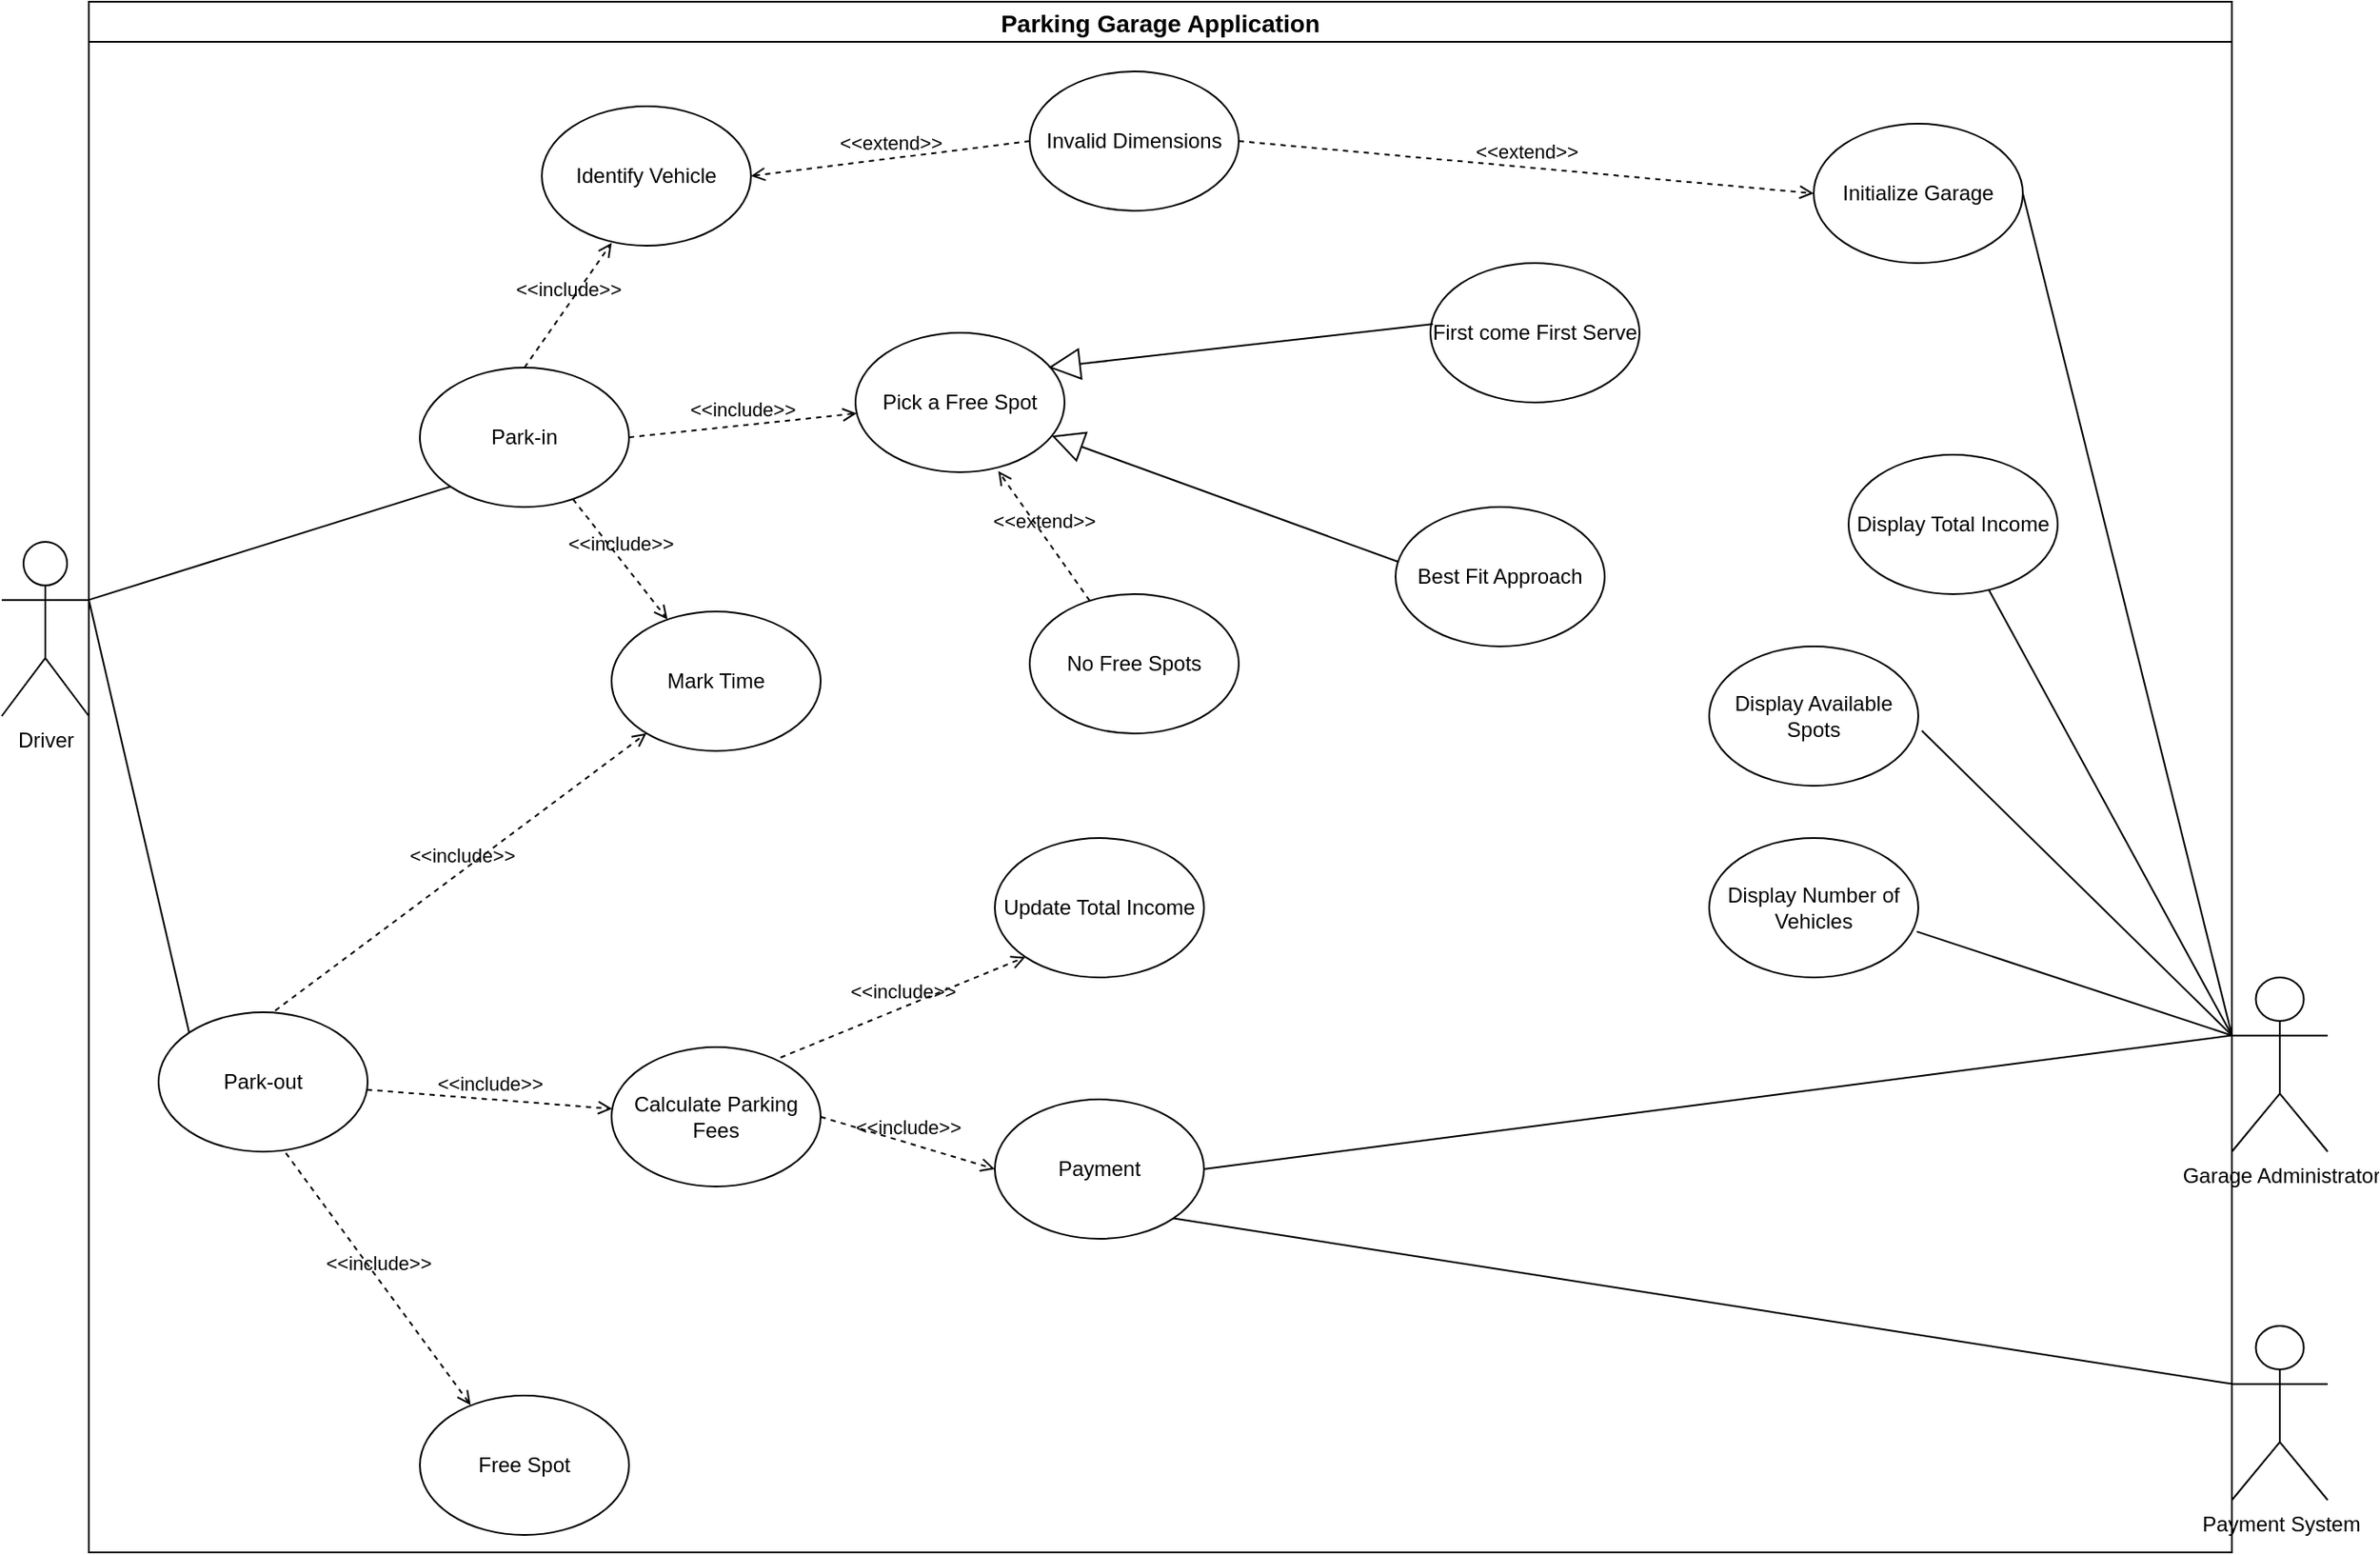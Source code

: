 <mxfile version="17.4.2" type="device" pages="5"><diagram id="LwdCMNpnNGyzRSvAjy_R" name="Use Case Diagram"><mxGraphModel dx="462" dy="865" grid="1" gridSize="10" guides="1" tooltips="1" connect="1" arrows="1" fold="1" page="1" pageScale="1" pageWidth="850" pageHeight="1100" math="0" shadow="0"><root><mxCell id="0"/><mxCell id="1" parent="0"/><mxCell id="rhdFz0_PdyiKxaa5WwfV-1" value="Driver&lt;br&gt;" style="shape=umlActor;verticalLabelPosition=bottom;verticalAlign=top;html=1;outlineConnect=0;" parent="1" vertex="1"><mxGeometry x="30" y="330" width="50" height="100" as="geometry"/></mxCell><mxCell id="rhdFz0_PdyiKxaa5WwfV-12" value="Park-out" style="ellipse;whiteSpace=wrap;html=1;" parent="1" vertex="1"><mxGeometry x="120" y="600" width="120" height="80" as="geometry"/></mxCell><mxCell id="rhdFz0_PdyiKxaa5WwfV-14" value="Free Spot" style="ellipse;whiteSpace=wrap;html=1;" parent="1" vertex="1"><mxGeometry x="270" y="820" width="120" height="80" as="geometry"/></mxCell><mxCell id="rhdFz0_PdyiKxaa5WwfV-15" value="&amp;lt;&amp;lt;include&amp;gt;&amp;gt;" style="html=1;verticalAlign=bottom;labelBackgroundColor=none;endArrow=open;endFill=0;dashed=1;rounded=0;exitX=0.609;exitY=1.01;exitDx=0;exitDy=0;exitPerimeter=0;entryX=0.243;entryY=0.068;entryDx=0;entryDy=0;entryPerimeter=0;" parent="1" source="rhdFz0_PdyiKxaa5WwfV-12" target="rhdFz0_PdyiKxaa5WwfV-14" edge="1"><mxGeometry width="160" relative="1" as="geometry"><mxPoint x="60" y="740" as="sourcePoint"/><mxPoint x="220" y="740" as="targetPoint"/></mxGeometry></mxCell><mxCell id="rhdFz0_PdyiKxaa5WwfV-16" value="&amp;lt;&amp;lt;include&amp;gt;&amp;gt;" style="html=1;verticalAlign=bottom;labelBackgroundColor=none;endArrow=open;endFill=0;dashed=1;rounded=0;" parent="1" source="rhdFz0_PdyiKxaa5WwfV-12" target="rhdFz0_PdyiKxaa5WwfV-13" edge="1"><mxGeometry width="160" relative="1" as="geometry"><mxPoint x="160" y="440" as="sourcePoint"/><mxPoint x="320" y="440" as="targetPoint"/></mxGeometry></mxCell><mxCell id="rhdFz0_PdyiKxaa5WwfV-17" value="Garage Administrator" style="shape=umlActor;verticalLabelPosition=bottom;verticalAlign=top;html=1;" parent="1" vertex="1"><mxGeometry x="1310" y="580" width="55" height="100" as="geometry"/></mxCell><mxCell id="rhdFz0_PdyiKxaa5WwfV-18" value="&amp;lt;&amp;lt;include&amp;gt;&amp;gt;" style="html=1;verticalAlign=bottom;labelBackgroundColor=none;endArrow=open;endFill=0;dashed=1;rounded=0;exitX=0.558;exitY=-0.012;exitDx=0;exitDy=0;exitPerimeter=0;" parent="1" source="rhdFz0_PdyiKxaa5WwfV-12" target="rhdFz0_PdyiKxaa5WwfV-5" edge="1"><mxGeometry width="160" relative="1" as="geometry"><mxPoint x="220" y="440" as="sourcePoint"/><mxPoint x="380" y="440" as="targetPoint"/></mxGeometry></mxCell><mxCell id="rhdFz0_PdyiKxaa5WwfV-30" value="Payment System" style="shape=umlActor;verticalLabelPosition=bottom;verticalAlign=top;html=1;" parent="1" vertex="1"><mxGeometry x="1310" y="780" width="55" height="100" as="geometry"/></mxCell><mxCell id="rhdFz0_PdyiKxaa5WwfV-31" value="Display Available Spots" style="ellipse;whiteSpace=wrap;html=1;" parent="1" vertex="1"><mxGeometry x="1010" y="390" width="120" height="80" as="geometry"/></mxCell><mxCell id="rhdFz0_PdyiKxaa5WwfV-41" value="" style="endArrow=none;html=1;rounded=0;exitX=1;exitY=0.333;exitDx=0;exitDy=0;exitPerimeter=0;entryX=0;entryY=1;entryDx=0;entryDy=0;" parent="1" source="rhdFz0_PdyiKxaa5WwfV-1" target="rhdFz0_PdyiKxaa5WwfV-2" edge="1"><mxGeometry width="50" height="50" relative="1" as="geometry"><mxPoint x="130" y="400" as="sourcePoint"/><mxPoint x="180" y="350" as="targetPoint"/></mxGeometry></mxCell><mxCell id="rhdFz0_PdyiKxaa5WwfV-46" value="" style="endArrow=none;html=1;rounded=0;exitX=1;exitY=1;exitDx=0;exitDy=0;entryX=0;entryY=0.333;entryDx=0;entryDy=0;entryPerimeter=0;" parent="1" source="rhdFz0_PdyiKxaa5WwfV-28" target="rhdFz0_PdyiKxaa5WwfV-30" edge="1"><mxGeometry width="50" height="50" relative="1" as="geometry"><mxPoint x="860" y="790" as="sourcePoint"/><mxPoint x="910" y="740" as="targetPoint"/></mxGeometry></mxCell><mxCell id="47BGaA3n7Ll_HC3VHony-2" value="Display Total Income" style="ellipse;whiteSpace=wrap;html=1;" parent="1" vertex="1"><mxGeometry x="1090" y="280" width="120" height="80" as="geometry"/></mxCell><mxCell id="47BGaA3n7Ll_HC3VHony-8" value="" style="endArrow=none;html=1;rounded=0;exitX=0;exitY=0.333;exitDx=0;exitDy=0;exitPerimeter=0;" parent="1" source="rhdFz0_PdyiKxaa5WwfV-17" target="47BGaA3n7Ll_HC3VHony-2" edge="1"><mxGeometry width="50" height="50" relative="1" as="geometry"><mxPoint x="1180" y="540" as="sourcePoint"/><mxPoint x="1230" y="490" as="targetPoint"/></mxGeometry></mxCell><mxCell id="47BGaA3n7Ll_HC3VHony-10" value="" style="endArrow=none;html=1;rounded=0;exitX=1.017;exitY=0.605;exitDx=0;exitDy=0;exitPerimeter=0;entryX=0;entryY=0.333;entryDx=0;entryDy=0;entryPerimeter=0;" parent="1" source="rhdFz0_PdyiKxaa5WwfV-31" target="rhdFz0_PdyiKxaa5WwfV-17" edge="1"><mxGeometry width="50" height="50" relative="1" as="geometry"><mxPoint x="1190" y="630" as="sourcePoint"/><mxPoint x="1240" y="580" as="targetPoint"/></mxGeometry></mxCell><mxCell id="47BGaA3n7Ll_HC3VHony-11" value="" style="endArrow=none;html=1;rounded=0;exitX=0;exitY=0.333;exitDx=0;exitDy=0;exitPerimeter=0;entryX=1;entryY=0.5;entryDx=0;entryDy=0;" parent="1" source="rhdFz0_PdyiKxaa5WwfV-17" target="rhdFz0_PdyiKxaa5WwfV-28" edge="1"><mxGeometry width="50" height="50" relative="1" as="geometry"><mxPoint x="1100" y="620" as="sourcePoint"/><mxPoint x="1150" y="570" as="targetPoint"/></mxGeometry></mxCell><mxCell id="47BGaA3n7Ll_HC3VHony-12" value="Display Number of Vehicles" style="ellipse;whiteSpace=wrap;html=1;" parent="1" vertex="1"><mxGeometry x="1010" y="500" width="120" height="80" as="geometry"/></mxCell><mxCell id="47BGaA3n7Ll_HC3VHony-13" value="" style="endArrow=none;html=1;rounded=0;exitX=0.993;exitY=0.671;exitDx=0;exitDy=0;exitPerimeter=0;entryX=0;entryY=0.333;entryDx=0;entryDy=0;entryPerimeter=0;" parent="1" source="47BGaA3n7Ll_HC3VHony-12" target="rhdFz0_PdyiKxaa5WwfV-17" edge="1"><mxGeometry width="50" height="50" relative="1" as="geometry"><mxPoint x="1120" y="620" as="sourcePoint"/><mxPoint x="1310" y="620" as="targetPoint"/></mxGeometry></mxCell><mxCell id="47BGaA3n7Ll_HC3VHony-14" value="" style="endArrow=none;html=1;rounded=0;exitX=1;exitY=0.5;exitDx=0;exitDy=0;entryX=0;entryY=0.333;entryDx=0;entryDy=0;entryPerimeter=0;" parent="1" source="47BGaA3n7Ll_HC3VHony-4" target="rhdFz0_PdyiKxaa5WwfV-17" edge="1"><mxGeometry width="50" height="50" relative="1" as="geometry"><mxPoint x="1160" y="660" as="sourcePoint"/><mxPoint x="1340.84" y="719.653" as="targetPoint"/></mxGeometry></mxCell><mxCell id="47BGaA3n7Ll_HC3VHony-15" value="Parking Garage Application" style="swimlane;fontSize=14;" parent="1" vertex="1"><mxGeometry x="80" y="20" width="1230" height="890" as="geometry"/></mxCell><mxCell id="47BGaA3n7Ll_HC3VHony-4" value="Initialize Garage" style="ellipse;whiteSpace=wrap;html=1;" parent="47BGaA3n7Ll_HC3VHony-15" vertex="1"><mxGeometry x="990" y="70" width="120" height="80" as="geometry"/></mxCell><mxCell id="rhdFz0_PdyiKxaa5WwfV-4" value="Pick a Free Spot" style="ellipse;whiteSpace=wrap;html=1;" parent="47BGaA3n7Ll_HC3VHony-15" vertex="1"><mxGeometry x="440" y="190" width="120" height="80" as="geometry"/></mxCell><mxCell id="rhdFz0_PdyiKxaa5WwfV-8" value="First come First Serve" style="ellipse;whiteSpace=wrap;html=1;" parent="47BGaA3n7Ll_HC3VHony-15" vertex="1"><mxGeometry x="770" y="150" width="120" height="80" as="geometry"/></mxCell><mxCell id="IqWLSUk1G5-JGkJEFao7-3" value="Invalid Dimensions" style="ellipse;whiteSpace=wrap;html=1;" parent="47BGaA3n7Ll_HC3VHony-15" vertex="1"><mxGeometry x="540" y="40" width="120" height="80" as="geometry"/></mxCell><mxCell id="IqWLSUk1G5-JGkJEFao7-5" value="&amp;lt;&amp;lt;extend&amp;gt;&amp;gt;" style="html=1;verticalAlign=bottom;labelBackgroundColor=none;endArrow=open;endFill=0;dashed=1;rounded=0;exitX=1;exitY=0.5;exitDx=0;exitDy=0;entryX=0;entryY=0.5;entryDx=0;entryDy=0;" parent="47BGaA3n7Ll_HC3VHony-15" source="IqWLSUk1G5-JGkJEFao7-3" target="47BGaA3n7Ll_HC3VHony-4" edge="1"><mxGeometry width="160" relative="1" as="geometry"><mxPoint x="520" y="100" as="sourcePoint"/><mxPoint x="1000" y="100" as="targetPoint"/></mxGeometry></mxCell><mxCell id="BL195jo77KD-yTIf63mg-4" value="" style="endArrow=block;endSize=16;endFill=0;html=1;rounded=0;exitX=0.012;exitY=0.438;exitDx=0;exitDy=0;exitPerimeter=0;entryX=0.923;entryY=0.249;entryDx=0;entryDy=0;entryPerimeter=0;" parent="47BGaA3n7Ll_HC3VHony-15" source="rhdFz0_PdyiKxaa5WwfV-8" target="rhdFz0_PdyiKxaa5WwfV-4" edge="1"><mxGeometry width="160" relative="1" as="geometry"><mxPoint x="553.12" y="222.81" as="sourcePoint"/><mxPoint x="400.002" y="199.995" as="targetPoint"/></mxGeometry></mxCell><mxCell id="rhdFz0_PdyiKxaa5WwfV-20" value="Update Total Income" style="ellipse;whiteSpace=wrap;html=1;" parent="47BGaA3n7Ll_HC3VHony-15" vertex="1"><mxGeometry x="520" y="480" width="120" height="80" as="geometry"/></mxCell><mxCell id="rhdFz0_PdyiKxaa5WwfV-28" value="Payment" style="ellipse;whiteSpace=wrap;html=1;" parent="47BGaA3n7Ll_HC3VHony-15" vertex="1"><mxGeometry x="520" y="630" width="120" height="80" as="geometry"/></mxCell><mxCell id="rhdFz0_PdyiKxaa5WwfV-9" value="Best Fit Approach" style="ellipse;whiteSpace=wrap;html=1;" parent="47BGaA3n7Ll_HC3VHony-15" vertex="1"><mxGeometry x="750" y="290" width="120" height="80" as="geometry"/></mxCell><mxCell id="BL195jo77KD-yTIf63mg-1" value="" style="endArrow=block;endSize=16;endFill=0;html=1;rounded=0;exitX=0.014;exitY=0.394;exitDx=0;exitDy=0;exitPerimeter=0;" parent="47BGaA3n7Ll_HC3VHony-15" source="rhdFz0_PdyiKxaa5WwfV-9" target="rhdFz0_PdyiKxaa5WwfV-4" edge="1"><mxGeometry width="160" relative="1" as="geometry"><mxPoint x="475.57" y="280" as="sourcePoint"/><mxPoint x="470" y="350" as="targetPoint"/></mxGeometry></mxCell><mxCell id="rhdFz0_PdyiKxaa5WwfV-32" value="No Free Spots" style="ellipse;whiteSpace=wrap;html=1;" parent="47BGaA3n7Ll_HC3VHony-15" vertex="1"><mxGeometry x="540" y="340" width="120" height="80" as="geometry"/></mxCell><mxCell id="rhdFz0_PdyiKxaa5WwfV-33" value="&amp;lt;&amp;lt;extend&amp;gt;&amp;gt;" style="html=1;verticalAlign=bottom;labelBackgroundColor=none;endArrow=open;endFill=0;dashed=1;rounded=0;entryX=0.683;entryY=0.992;entryDx=0;entryDy=0;entryPerimeter=0;" parent="47BGaA3n7Ll_HC3VHony-15" source="rhdFz0_PdyiKxaa5WwfV-32" target="rhdFz0_PdyiKxaa5WwfV-4" edge="1"><mxGeometry width="160" relative="1" as="geometry"><mxPoint x="65" y="339.5" as="sourcePoint"/><mxPoint x="225" y="339.5" as="targetPoint"/></mxGeometry></mxCell><mxCell id="rhdFz0_PdyiKxaa5WwfV-2" value="Park-in" style="ellipse;whiteSpace=wrap;html=1;" parent="47BGaA3n7Ll_HC3VHony-15" vertex="1"><mxGeometry x="190" y="210" width="120" height="80" as="geometry"/></mxCell><mxCell id="rhdFz0_PdyiKxaa5WwfV-6" value="&amp;lt;&amp;lt;include&amp;gt;&amp;gt;" style="html=1;verticalAlign=bottom;labelBackgroundColor=none;endArrow=open;endFill=0;dashed=1;rounded=0;exitX=1;exitY=0.5;exitDx=0;exitDy=0;" parent="47BGaA3n7Ll_HC3VHony-15" source="rhdFz0_PdyiKxaa5WwfV-2" target="rhdFz0_PdyiKxaa5WwfV-4" edge="1"><mxGeometry width="160" relative="1" as="geometry"><mxPoint x="80" y="438" as="sourcePoint"/><mxPoint x="200" y="382" as="targetPoint"/></mxGeometry></mxCell><mxCell id="47BGaA3n7Ll_HC3VHony-1" value="Identify Vehicle" style="ellipse;whiteSpace=wrap;html=1;" parent="47BGaA3n7Ll_HC3VHony-15" vertex="1"><mxGeometry x="260" y="60" width="120" height="80" as="geometry"/></mxCell><mxCell id="rhdFz0_PdyiKxaa5WwfV-3" value="&amp;lt;&amp;lt;include&amp;gt;&amp;gt;" style="html=1;verticalAlign=bottom;labelBackgroundColor=none;endArrow=open;endFill=0;dashed=1;rounded=0;exitX=0.5;exitY=0;exitDx=0;exitDy=0;entryX=0.334;entryY=0.98;entryDx=0;entryDy=0;entryPerimeter=0;" parent="47BGaA3n7Ll_HC3VHony-15" source="rhdFz0_PdyiKxaa5WwfV-2" target="47BGaA3n7Ll_HC3VHony-1" edge="1"><mxGeometry width="160" relative="1" as="geometry"><mxPoint x="281.04" y="528" as="sourcePoint"/><mxPoint x="126.718" y="183.282" as="targetPoint"/></mxGeometry></mxCell><mxCell id="IqWLSUk1G5-JGkJEFao7-4" value="&amp;lt;&amp;lt;extend&amp;gt;&amp;gt;" style="html=1;verticalAlign=bottom;labelBackgroundColor=none;endArrow=open;endFill=0;dashed=1;rounded=0;entryX=1;entryY=0.5;entryDx=0;entryDy=0;exitX=0;exitY=0.5;exitDx=0;exitDy=0;" parent="47BGaA3n7Ll_HC3VHony-15" source="IqWLSUk1G5-JGkJEFao7-3" target="47BGaA3n7Ll_HC3VHony-1" edge="1"><mxGeometry width="160" relative="1" as="geometry"><mxPoint x="492.4" y="119.04" as="sourcePoint"/><mxPoint x="240" y="140.96" as="targetPoint"/></mxGeometry></mxCell><mxCell id="rhdFz0_PdyiKxaa5WwfV-5" value="Mark Time" style="ellipse;whiteSpace=wrap;html=1;" parent="47BGaA3n7Ll_HC3VHony-15" vertex="1"><mxGeometry x="300" y="350" width="120" height="80" as="geometry"/></mxCell><mxCell id="rhdFz0_PdyiKxaa5WwfV-7" value="&amp;lt;&amp;lt;include&amp;gt;&amp;gt;" style="html=1;verticalAlign=bottom;labelBackgroundColor=none;endArrow=open;endFill=0;dashed=1;rounded=0;" parent="47BGaA3n7Ll_HC3VHony-15" source="rhdFz0_PdyiKxaa5WwfV-2" target="rhdFz0_PdyiKxaa5WwfV-5" edge="1"><mxGeometry width="160" relative="1" as="geometry"><mxPoint x="120" y="416" as="sourcePoint"/><mxPoint x="240" y="360" as="targetPoint"/></mxGeometry></mxCell><mxCell id="rhdFz0_PdyiKxaa5WwfV-13" value="Calculate Parking Fees" style="ellipse;whiteSpace=wrap;html=1;" parent="47BGaA3n7Ll_HC3VHony-15" vertex="1"><mxGeometry x="300" y="600" width="120" height="80" as="geometry"/></mxCell><mxCell id="rhdFz0_PdyiKxaa5WwfV-19" value="&amp;lt;&amp;lt;include&amp;gt;&amp;gt;" style="html=1;verticalAlign=bottom;labelBackgroundColor=none;endArrow=open;endFill=0;dashed=1;rounded=0;exitX=0.808;exitY=0.075;exitDx=0;exitDy=0;exitPerimeter=0;entryX=0;entryY=1;entryDx=0;entryDy=0;" parent="47BGaA3n7Ll_HC3VHony-15" source="rhdFz0_PdyiKxaa5WwfV-13" target="rhdFz0_PdyiKxaa5WwfV-20" edge="1"><mxGeometry width="160" relative="1" as="geometry"><mxPoint x="220" y="650" as="sourcePoint"/><mxPoint x="380" y="650" as="targetPoint"/></mxGeometry></mxCell><mxCell id="rhdFz0_PdyiKxaa5WwfV-29" value="&amp;lt;&amp;lt;include&amp;gt;&amp;gt;" style="html=1;verticalAlign=bottom;labelBackgroundColor=none;endArrow=open;endFill=0;dashed=1;rounded=0;exitX=1;exitY=0.5;exitDx=0;exitDy=0;entryX=0;entryY=0.5;entryDx=0;entryDy=0;" parent="47BGaA3n7Ll_HC3VHony-15" source="rhdFz0_PdyiKxaa5WwfV-13" target="rhdFz0_PdyiKxaa5WwfV-28" edge="1"><mxGeometry width="160" relative="1" as="geometry"><mxPoint x="500" y="420" as="sourcePoint"/><mxPoint x="660" y="420" as="targetPoint"/></mxGeometry></mxCell><mxCell id="LtAN9r-M0yfi4ANLzm6z-1" value="" style="endArrow=none;html=1;rounded=0;exitX=1;exitY=0.333;exitDx=0;exitDy=0;exitPerimeter=0;entryX=0;entryY=0;entryDx=0;entryDy=0;" parent="1" source="rhdFz0_PdyiKxaa5WwfV-1" target="rhdFz0_PdyiKxaa5WwfV-12" edge="1"><mxGeometry width="50" height="50" relative="1" as="geometry"><mxPoint x="130" y="455.053" as="sourcePoint"/><mxPoint x="187.574" y="390.004" as="targetPoint"/></mxGeometry></mxCell></root></mxGraphModel></diagram><diagram id="jyC7EM3Ic6-7h038bgpK" name="Sequence Park-in"><mxGraphModel dx="1185" dy="721" grid="1" gridSize="10" guides="1" tooltips="1" connect="1" arrows="1" fold="1" page="1" pageScale="1" pageWidth="850" pageHeight="1100" math="0" shadow="0"><root><mxCell id="0"/><mxCell id="1" parent="0"/><mxCell id="yzpSjcUQniBzi4a70ikj-1" value="&lt;span style=&quot;font-size: 10px&quot;&gt;The Driver&lt;/span&gt;" style="shape=umlLifeline;participant=umlActor;perimeter=lifelinePerimeter;whiteSpace=wrap;html=1;container=1;collapsible=0;recursiveResize=0;verticalAlign=top;spacingTop=36;outlineConnect=0;fontSize=14;" parent="1" vertex="1"><mxGeometry x="90" y="40" width="20" height="540" as="geometry"/></mxCell><mxCell id="yzpSjcUQniBzi4a70ikj-2" value="" style="html=1;points=[];perimeter=orthogonalPerimeter;shadow=0;labelBackgroundColor=#FFFFFF;sketch=0;fillStyle=auto;fontFamily=Helvetica;fontSize=10;fontColor=default;strokeColor=default;fillColor=#FFFFFF;" parent="yzpSjcUQniBzi4a70ikj-1" vertex="1"><mxGeometry x="5" y="110" width="10" height="400" as="geometry"/></mxCell><mxCell id="yzpSjcUQniBzi4a70ikj-3" value="&lt;font style=&quot;font-size: 8px&quot;&gt;&amp;lt;&amp;lt;boundary&amp;gt;&amp;gt;&lt;br&gt;&lt;/font&gt;User Interface" style="shape=umlLifeline;perimeter=lifelinePerimeter;whiteSpace=wrap;html=1;container=1;collapsible=0;recursiveResize=0;outlineConnect=0;shadow=0;labelBackgroundColor=#FFFFFF;sketch=0;fillStyle=auto;fontFamily=Helvetica;fontSize=10;fontColor=default;strokeColor=default;fillColor=#FFFFFF;" parent="1" vertex="1"><mxGeometry x="200" y="40" width="100" height="540" as="geometry"/></mxCell><mxCell id="yzpSjcUQniBzi4a70ikj-4" value="" style="html=1;points=[];perimeter=orthogonalPerimeter;shadow=0;labelBackgroundColor=#FFFFFF;sketch=0;fillStyle=auto;fontFamily=Helvetica;fontSize=10;fontColor=default;strokeColor=default;fillColor=#FFFFFF;" parent="yzpSjcUQniBzi4a70ikj-3" vertex="1"><mxGeometry x="45" y="110" width="10" height="50" as="geometry"/></mxCell><mxCell id="yzpSjcUQniBzi4a70ikj-5" value="" style="html=1;points=[];perimeter=orthogonalPerimeter;shadow=0;labelBackgroundColor=#FFFFFF;sketch=0;fillStyle=auto;fontFamily=Helvetica;fontSize=10;fontColor=default;strokeColor=default;fillColor=#FFFFFF;" parent="yzpSjcUQniBzi4a70ikj-3" vertex="1"><mxGeometry x="45" y="430" width="10" height="30" as="geometry"/></mxCell><mxCell id="yzpSjcUQniBzi4a70ikj-7" value="&lt;div style=&quot;text-align: left&quot;&gt;&lt;span style=&quot;font-size: 10px&quot;&gt;1: &lt;span style=&quot;background-color: rgb(248 , 249 , 250)&quot;&gt;identifyVehicle( )&lt;/span&gt;&lt;/span&gt;&lt;/div&gt;" style="endArrow=block;html=1;rounded=0;fontSize=12;startArrow=none;startFill=0;exitX=0.951;exitY=0;exitDx=0;exitDy=0;exitPerimeter=0;endFill=1;entryX=-0.025;entryY=0.008;entryDx=0;entryDy=0;entryPerimeter=0;" parent="1" target="yzpSjcUQniBzi4a70ikj-4" edge="1"><mxGeometry x="0.077" y="20" width="50" height="50" relative="1" as="geometry"><mxPoint x="104.51" y="150.0" as="sourcePoint"/><mxPoint x="240" y="150" as="targetPoint"/><Array as="points"><mxPoint x="180.5" y="150"/></Array><mxPoint as="offset"/></mxGeometry></mxCell><mxCell id="yzpSjcUQniBzi4a70ikj-8" value="&amp;lt;&amp;lt;Entity&amp;gt;&amp;gt;&lt;br&gt;Garage" style="shape=umlLifeline;perimeter=lifelinePerimeter;whiteSpace=wrap;html=1;container=1;collapsible=0;recursiveResize=0;outlineConnect=0;shadow=0;labelBackgroundColor=#FFFFFF;sketch=0;fillStyle=auto;fontFamily=Helvetica;fontSize=10;fontColor=default;strokeColor=default;fillColor=#FFFFFF;" parent="1" vertex="1"><mxGeometry x="400" y="40" width="100" height="540" as="geometry"/></mxCell><mxCell id="xujlI2G3rZDeCq9dgqqy-13" value="" style="html=1;points=[];perimeter=orthogonalPerimeter;fontSize=10;" parent="yzpSjcUQniBzi4a70ikj-8" vertex="1"><mxGeometry x="45" y="150" width="10" height="60" as="geometry"/></mxCell><mxCell id="stWSO3q2PtiWbaJnwufo-1" value="" style="html=1;points=[];perimeter=orthogonalPerimeter;fontSize=10;" vertex="1" parent="yzpSjcUQniBzi4a70ikj-8"><mxGeometry x="45" y="345" width="10" height="25" as="geometry"/></mxCell><mxCell id="yzpSjcUQniBzi4a70ikj-10" value="&lt;span style=&quot;font-size: 10px&quot;&gt;[Validity is right, No Exception]&lt;/span&gt;" style="text;html=1;strokeColor=none;fillColor=none;align=center;verticalAlign=middle;whiteSpace=wrap;rounded=0;" parent="1" vertex="1"><mxGeometry x="140" y="180" width="95" height="20" as="geometry"/></mxCell><mxCell id="yzpSjcUQniBzi4a70ikj-12" value="&lt;font style=&quot;font-size: 10px&quot;&gt;4: success&lt;/font&gt;" style="html=1;verticalAlign=bottom;endArrow=open;dashed=1;endSize=8;rounded=0;fontSize=12;entryX=1.027;entryY=0.014;entryDx=0;entryDy=0;entryPerimeter=0;exitX=-0.067;exitY=0.305;exitDx=0;exitDy=0;exitPerimeter=0;" parent="1" edge="1"><mxGeometry x="-0.005" relative="1" as="geometry"><mxPoint x="684.33" y="289.8" as="sourcePoint"/><mxPoint x="255.27" y="290.42" as="targetPoint"/><Array as="points"/><mxPoint as="offset"/></mxGeometry></mxCell><mxCell id="yzpSjcUQniBzi4a70ikj-13" value="&lt;font style=&quot;font-size: 10px&quot;&gt;5: success message&lt;/font&gt;" style="html=1;verticalAlign=bottom;endArrow=open;dashed=1;endSize=8;rounded=0;fontSize=12;entryX=1.386;entryY=0.424;entryDx=0;entryDy=0;entryPerimeter=0;exitX=-0.061;exitY=0.963;exitDx=0;exitDy=0;exitPerimeter=0;" parent="1" target="yzpSjcUQniBzi4a70ikj-2" edge="1"><mxGeometry relative="1" as="geometry"><mxPoint x="244.39" y="318.89" as="sourcePoint"/><mxPoint x="104.11" y="318.78" as="targetPoint"/><Array as="points"/></mxGeometry></mxCell><mxCell id="yzpSjcUQniBzi4a70ikj-15" value="&lt;span style=&quot;color: rgb(0 , 0 , 0) ; font-family: &amp;#34;helvetica&amp;#34; ; font-size: 10px ; font-style: normal ; font-weight: 400 ; letter-spacing: normal ; text-align: center ; text-indent: 0px ; text-transform: none ; word-spacing: 0px ; background-color: rgb(255 , 255 , 255) ; display: inline ; float: none&quot;&gt;[Exception: Validity is not right]&lt;/span&gt;" style="text;whiteSpace=wrap;html=1;" parent="1" vertex="1"><mxGeometry x="110" y="490" width="95" height="30" as="geometry"/></mxCell><mxCell id="iXB7Ho344cyNWUurPDbv-1" value="&lt;div style=&quot;text-align: left&quot;&gt;&lt;/div&gt;&lt;span style=&quot;text-align: left&quot;&gt;&lt;span style=&quot;font-size: 10px&quot;&gt;2: performParkIn(vehicle)&lt;/span&gt;&lt;br&gt;&lt;/span&gt;" style="endArrow=block;html=1;rounded=0;fontSize=12;startArrow=none;startFill=0;exitX=0.951;exitY=0;exitDx=0;exitDy=0;exitPerimeter=0;endFill=1;entryX=0.022;entryY=0;entryDx=0;entryDy=0;entryPerimeter=0;" parent="1" edge="1"><mxGeometry x="0.104" y="10" width="50" height="50" relative="1" as="geometry"><mxPoint x="255" y="190.0" as="sourcePoint"/><mxPoint x="445.22" y="190.0" as="targetPoint"/><Array as="points"><mxPoint x="330.99" y="190"/></Array><mxPoint as="offset"/></mxGeometry></mxCell><mxCell id="xujlI2G3rZDeCq9dgqqy-10" value="" style="html=1;points=[];perimeter=orthogonalPerimeter;shadow=0;labelBackgroundColor=#FFFFFF;sketch=0;fillStyle=auto;fontFamily=Helvetica;fontSize=10;fontColor=default;strokeColor=default;fillColor=#FFFFFF;" parent="1" vertex="1"><mxGeometry x="245" y="290" width="10" height="260" as="geometry"/></mxCell><mxCell id="xujlI2G3rZDeCq9dgqqy-11" value="&lt;font style=&quot;font-size: 10px&quot;&gt;8: failure&amp;nbsp;&lt;/font&gt;" style="html=1;verticalAlign=bottom;endArrow=open;dashed=1;endSize=8;rounded=0;fontSize=12;exitX=-0.039;exitY=0.993;exitDx=0;exitDy=0;exitPerimeter=0;entryX=1.211;entryY=0.951;entryDx=0;entryDy=0;entryPerimeter=0;" parent="1" target="xujlI2G3rZDeCq9dgqqy-10" edge="1"><mxGeometry relative="1" as="geometry"><mxPoint x="684.61" y="537.48" as="sourcePoint"/><mxPoint x="255" y="540.0" as="targetPoint"/><Array as="points"/></mxGeometry></mxCell><mxCell id="xujlI2G3rZDeCq9dgqqy-12" value="&lt;font style=&quot;font-size: 10px&quot;&gt;9: failure message&lt;/font&gt;" style="html=1;verticalAlign=bottom;endArrow=open;dashed=1;endSize=8;rounded=0;fontSize=12;exitX=-0.028;exitY=0.944;exitDx=0;exitDy=0;exitPerimeter=0;" parent="1" edge="1"><mxGeometry relative="1" as="geometry"><mxPoint x="245.0" y="550.0" as="sourcePoint"/><mxPoint x="105.28" y="550.0" as="targetPoint"/><Array as="points"/></mxGeometry></mxCell><mxCell id="7nSkQDWMBX-flK1j7Clj-1" value="" style="endArrow=none;dashed=1;html=1;rounded=0;fontFamily=Helvetica;fontSize=10;fontColor=default;exitX=0.001;exitY=0.805;exitDx=0;exitDy=0;entryX=0.999;entryY=0.808;entryDx=0;entryDy=0;entryPerimeter=0;exitPerimeter=0;" parent="1" source="yzpSjcUQniBzi4a70ikj-22" target="yzpSjcUQniBzi4a70ikj-22" edge="1"><mxGeometry width="50" height="50" relative="1" as="geometry"><mxPoint x="105.56" y="500.0" as="sourcePoint"/><mxPoint x="444.29" y="500.8" as="targetPoint"/></mxGeometry></mxCell><mxCell id="8YLwN8aOwWqGjCQquMd6-1" value="&amp;lt;&amp;lt;control&amp;gt;&amp;gt;&lt;br&gt;ParkInController" style="shape=umlLifeline;perimeter=lifelinePerimeter;whiteSpace=wrap;html=1;container=1;collapsible=0;recursiveResize=0;outlineConnect=0;shadow=0;labelBackgroundColor=#FFFFFF;sketch=0;fillStyle=auto;fontFamily=Helvetica;fontSize=10;fontColor=default;strokeColor=default;fillColor=#FFFFFF;" parent="1" vertex="1"><mxGeometry x="640" y="40" width="100" height="540" as="geometry"/></mxCell><mxCell id="ihLtNzsYM9SKg1mhhmI3-1" value="" style="html=1;points=[];perimeter=orthogonalPerimeter;fontSize=10;" parent="8YLwN8aOwWqGjCQquMd6-1" vertex="1"><mxGeometry x="45" y="210" width="10" height="110" as="geometry"/></mxCell><mxCell id="stWSO3q2PtiWbaJnwufo-3" value="" style="html=1;points=[];perimeter=orthogonalPerimeter;fontSize=10;" vertex="1" parent="8YLwN8aOwWqGjCQquMd6-1"><mxGeometry x="45" y="495" width="10" height="15" as="geometry"/></mxCell><mxCell id="m960-6dpm96dcrbIYfdn-1" value="&lt;div style=&quot;text-align: left&quot;&gt;&lt;/div&gt;&lt;span style=&quot;text-align: left&quot;&gt;&lt;span style=&quot;font-size: 10px&quot;&gt;3: performFind(garage,vehicle)&lt;/span&gt;&lt;br&gt;&lt;/span&gt;" style="endArrow=block;html=1;rounded=0;fontSize=12;startArrow=none;startFill=0;exitX=0.951;exitY=0;exitDx=0;exitDy=0;exitPerimeter=0;endFill=1;entryX=-0.072;entryY=0.056;entryDx=0;entryDy=0;entryPerimeter=0;" parent="1" edge="1"><mxGeometry x="0.077" y="20" width="50" height="50" relative="1" as="geometry"><mxPoint x="455.3" y="250.0" as="sourcePoint"/><mxPoint x="684.69" y="250.16" as="targetPoint"/><Array as="points"><mxPoint x="531.29" y="250"/></Array><mxPoint as="offset"/></mxGeometry></mxCell><mxCell id="4nkul1Z1BUmD7zjGNfZq-1" value="&lt;span style=&quot;background-color: rgb(248 , 249 , 250)&quot;&gt;6:getSpots()&lt;/span&gt;" style="html=1;verticalAlign=bottom;endArrow=open;endSize=8;rounded=0;fontSize=12;entryX=0.991;entryY=0.001;entryDx=0;entryDy=0;entryPerimeter=0;exitX=-0.119;exitY=0.5;exitDx=0;exitDy=0;exitPerimeter=0;" parent="1" edge="1"><mxGeometry x="-0.19" y="-10" relative="1" as="geometry"><mxPoint x="683.81" y="360.0" as="sourcePoint"/><mxPoint x="254.91" y="360.0" as="targetPoint"/><Array as="points"/><mxPoint as="offset"/></mxGeometry></mxCell><mxCell id="bNyWL33xD8WiF8WKQxSL-1" value="&amp;lt;&amp;lt;Entity&amp;gt;&amp;gt;&lt;br&gt;DateLog" style="shape=umlLifeline;perimeter=lifelinePerimeter;whiteSpace=wrap;html=1;container=1;collapsible=0;recursiveResize=0;outlineConnect=0;shadow=0;labelBackgroundColor=#FFFFFF;sketch=0;fillStyle=auto;fontFamily=Helvetica;fontSize=10;fontColor=default;strokeColor=default;fillColor=#FFFFFF;" parent="1" vertex="1"><mxGeometry x="850" y="40" width="100" height="540" as="geometry"/></mxCell><mxCell id="bNyWL33xD8WiF8WKQxSL-2" value="" style="html=1;points=[];perimeter=orthogonalPerimeter;fontSize=10;" parent="bNyWL33xD8WiF8WKQxSL-1" vertex="1"><mxGeometry x="45" y="345" width="10" height="35" as="geometry"/></mxCell><mxCell id="stWSO3q2PtiWbaJnwufo-2" value="&lt;div style=&quot;text-align: left&quot;&gt;&lt;/div&gt;&lt;span style=&quot;background-color: rgb(248 , 249 , 250)&quot;&gt;7:setArrival()&lt;/span&gt;&lt;span style=&quot;text-align: left&quot;&gt;&lt;br&gt;&lt;/span&gt;" style="endArrow=block;html=1;rounded=0;fontSize=12;startArrow=none;startFill=0;exitX=1.044;exitY=0.006;exitDx=0;exitDy=0;exitPerimeter=0;endFill=1;entryX=-0.044;entryY=0.01;entryDx=0;entryDy=0;entryPerimeter=0;" edge="1" parent="1" source="stWSO3q2PtiWbaJnwufo-1" target="bNyWL33xD8WiF8WKQxSL-2"><mxGeometry x="0.485" y="16" width="50" height="50" relative="1" as="geometry"><mxPoint x="449.78" y="390.0" as="sourcePoint"/><mxPoint x="640" y="390.0" as="targetPoint"/><Array as="points"/><mxPoint as="offset"/></mxGeometry></mxCell><mxCell id="yzpSjcUQniBzi4a70ikj-22" value="alt" style="shape=umlFrame;whiteSpace=wrap;html=1;" parent="1" vertex="1"><mxGeometry x="70" y="170" width="900" height="400" as="geometry"/></mxCell></root></mxGraphModel></diagram><diagram id="1aPEIdR8xij8qu1MZFTy" name="Sequence - Pick Free Spot"><mxGraphModel dx="1185" dy="721" grid="1" gridSize="10" guides="1" tooltips="1" connect="1" arrows="1" fold="1" page="1" pageScale="1" pageWidth="850" pageHeight="1100" math="0" shadow="0"><root><mxCell id="0"/><mxCell id="1" parent="0"/><mxCell id="6QfRPXrRZiTcWlM8ellt-2" value="&lt;span style=&quot;font-size: 10px&quot;&gt;The Driver&lt;br&gt;&lt;/span&gt;" style="shape=umlLifeline;participant=umlActor;perimeter=lifelinePerimeter;whiteSpace=wrap;html=1;container=1;collapsible=0;recursiveResize=0;verticalAlign=top;spacingTop=36;outlineConnect=0;fontSize=14;" parent="1" vertex="1"><mxGeometry x="90" y="40" width="20" height="540" as="geometry"/></mxCell><mxCell id="ikEDX9By_XEQX9ZNdTnY-9" value="" style="html=1;points=[];perimeter=orthogonalPerimeter;shadow=0;labelBackgroundColor=#FFFFFF;sketch=0;fillStyle=auto;fontFamily=Helvetica;fontSize=10;fontColor=default;strokeColor=default;fillColor=#FFFFFF;" parent="6QfRPXrRZiTcWlM8ellt-2" vertex="1"><mxGeometry x="5" y="110" width="10" height="380" as="geometry"/></mxCell><mxCell id="6QfRPXrRZiTcWlM8ellt-21" value="&lt;font style=&quot;font-size: 8px&quot;&gt;&amp;lt;&amp;lt;boundary&amp;gt;&amp;gt;&lt;br&gt;&lt;/font&gt;User Interface" style="shape=umlLifeline;perimeter=lifelinePerimeter;whiteSpace=wrap;html=1;container=1;collapsible=0;recursiveResize=0;outlineConnect=0;shadow=0;labelBackgroundColor=#FFFFFF;sketch=0;fillStyle=auto;fontFamily=Helvetica;fontSize=10;fontColor=default;strokeColor=default;fillColor=#FFFFFF;" parent="1" vertex="1"><mxGeometry x="200" y="40" width="100" height="540" as="geometry"/></mxCell><mxCell id="5Yyf21ONlT0QiOrjT7CK-1" value="&lt;font style=&quot;font-size: 10px&quot;&gt;2: performParkIn(current)&lt;/font&gt;" style="endArrow=block;html=1;rounded=0;fontSize=12;startArrow=none;startFill=0;endFill=1;entryX=0.1;entryY=-0.001;entryDx=0;entryDy=0;entryPerimeter=0;" parent="6QfRPXrRZiTcWlM8ellt-21" target="Raq9yjiCYqbWWzgZ2Ua8-4" edge="1"><mxGeometry width="50" height="50" relative="1" as="geometry"><mxPoint x="50.355" y="160" as="sourcePoint"/><mxPoint x="200.0" y="160" as="targetPoint"/><Array as="points"><mxPoint x="131.0" y="160"/></Array></mxGeometry></mxCell><mxCell id="Raq9yjiCYqbWWzgZ2Ua8-2" value="" style="html=1;points=[];perimeter=orthogonalPerimeter;shadow=0;labelBackgroundColor=#FFFFFF;sketch=0;fillStyle=auto;fontFamily=Helvetica;fontSize=10;fontColor=default;strokeColor=default;fillColor=#FFFFFF;" parent="6QfRPXrRZiTcWlM8ellt-21" vertex="1"><mxGeometry x="45" y="110" width="10" height="50" as="geometry"/></mxCell><mxCell id="ikEDX9By_XEQX9ZNdTnY-2" value="" style="html=1;points=[];perimeter=orthogonalPerimeter;shadow=0;labelBackgroundColor=#FFFFFF;sketch=0;fillStyle=auto;fontFamily=Helvetica;fontSize=10;fontColor=default;strokeColor=default;fillColor=#FFFFFF;" parent="6QfRPXrRZiTcWlM8ellt-21" vertex="1"><mxGeometry x="45" y="320" width="10" height="30" as="geometry"/></mxCell><mxCell id="ikEDX9By_XEQX9ZNdTnY-8" value="" style="html=1;points=[];perimeter=orthogonalPerimeter;shadow=0;labelBackgroundColor=#FFFFFF;sketch=0;fillStyle=auto;fontFamily=Helvetica;fontSize=10;fontColor=default;strokeColor=default;fillColor=#FFFFFF;" parent="6QfRPXrRZiTcWlM8ellt-21" vertex="1"><mxGeometry x="45" y="460" width="10" height="30" as="geometry"/></mxCell><mxCell id="hhZnnKhHOzzPy9aN9MFH-1" value="&lt;font style=&quot;font-size: 11px&quot;&gt;1: identifyVehicle( )&lt;/font&gt;" style="endArrow=block;html=1;rounded=0;fontSize=12;startArrow=none;startFill=0;exitX=0.914;exitY=0.002;exitDx=0;exitDy=0;exitPerimeter=0;endFill=1;entryX=-0.025;entryY=0.008;entryDx=0;entryDy=0;entryPerimeter=0;" parent="1" target="Raq9yjiCYqbWWzgZ2Ua8-2" edge="1"><mxGeometry width="50" height="50" relative="1" as="geometry"><mxPoint x="104.14" y="151.16" as="sourcePoint"/><mxPoint x="240" y="150" as="targetPoint"/><Array as="points"><mxPoint x="180.5" y="150"/></Array></mxGeometry></mxCell><mxCell id="-MT7kBETFvPI5zLf8Fds-1" value="&amp;lt;&amp;lt;Entity&amp;gt;&amp;gt;&lt;br&gt;Garage" style="shape=umlLifeline;perimeter=lifelinePerimeter;whiteSpace=wrap;html=1;container=1;collapsible=0;recursiveResize=0;outlineConnect=0;shadow=0;labelBackgroundColor=#FFFFFF;sketch=0;fillStyle=auto;fontFamily=Helvetica;fontSize=10;fontColor=default;strokeColor=default;fillColor=#FFFFFF;" parent="1" vertex="1"><mxGeometry x="400" y="40" width="100" height="540" as="geometry"/></mxCell><mxCell id="Raq9yjiCYqbWWzgZ2Ua8-4" value="" style="html=1;points=[];perimeter=orthogonalPerimeter;shadow=0;labelBackgroundColor=#FFFFFF;sketch=0;fillStyle=auto;fontFamily=Helvetica;fontSize=10;fontColor=default;strokeColor=default;fillColor=#FFFFFF;" parent="-MT7kBETFvPI5zLf8Fds-1" vertex="1"><mxGeometry x="45" y="160" width="10" height="60" as="geometry"/></mxCell><mxCell id="Uzc064Qe6dyi3QzXZLjN-1" value="&lt;font style=&quot;font-size: 10px&quot;&gt;[Spot Found, No Exception]&lt;/font&gt;" style="rounded=1;whiteSpace=wrap;html=1;fontSize=12;sketch=1;opacity=0;fillStyle=auto;labelBackgroundColor=#FFFFFF;" parent="1" vertex="1"><mxGeometry x="120" y="300" width="110" height="30" as="geometry"/></mxCell><mxCell id="Uzc064Qe6dyi3QzXZLjN-13" value="&lt;font style=&quot;font-size: 10px&quot;&gt;[Exception: No Free Spots]&lt;/font&gt;" style="rounded=1;whiteSpace=wrap;html=1;fontSize=12;sketch=1;opacity=0;fillStyle=auto;labelBackgroundColor=#FFFFFF;" parent="1" vertex="1"><mxGeometry x="110" y="460" width="120" height="30" as="geometry"/></mxCell><mxCell id="zTUcsjv2PwLRpCyNKqhM-1" value="&amp;lt;&amp;lt;control&amp;gt;&amp;gt;&lt;br&gt;ParkInController" style="shape=umlLifeline;perimeter=lifelinePerimeter;whiteSpace=wrap;html=1;container=1;collapsible=0;recursiveResize=0;outlineConnect=0;shadow=0;labelBackgroundColor=#FFFFFF;sketch=0;fillStyle=auto;fontFamily=Helvetica;fontSize=10;fontColor=default;strokeColor=default;fillColor=#FFFFFF;" parent="1" vertex="1"><mxGeometry x="610" y="40" width="100" height="540" as="geometry"/></mxCell><mxCell id="cSDNfMbWTGFtK0jPHOp9-1" value="&lt;span style=&quot;font-size: 10px ; text-align: left&quot;&gt;3: performFind(garage,vehicle)&lt;/span&gt;" style="endArrow=block;html=1;rounded=0;fontSize=12;startArrow=none;startFill=0;endFill=1;entryX=0.1;entryY=-0.001;entryDx=0;entryDy=0;entryPerimeter=0;exitX=1.017;exitY=1.008;exitDx=0;exitDy=0;exitPerimeter=0;" parent="zTUcsjv2PwLRpCyNKqhM-1" source="Raq9yjiCYqbWWzgZ2Ua8-4" edge="1"><mxGeometry width="50" height="50" relative="1" as="geometry"><mxPoint x="-150.645" y="220.58" as="sourcePoint"/><mxPoint x="45" y="220.0" as="targetPoint"/><Array as="points"><mxPoint x="-70" y="220.58"/></Array></mxGeometry></mxCell><mxCell id="bzlknuofQw1vi_TVNaho-1" value="4: assignVehicle(vehicle, garage, spotID)" style="html=1;verticalAlign=bottom;endArrow=block;rounded=0;fontSize=12;exitX=1.053;exitY=0.293;exitDx=0;exitDy=0;exitPerimeter=0;entryX=1.042;entryY=0.345;entryDx=0;entryDy=0;entryPerimeter=0;" parent="zTUcsjv2PwLRpCyNKqhM-1" edge="1"><mxGeometry x="0.092" y="85" width="80" relative="1" as="geometry"><mxPoint x="55.11" y="270.0" as="sourcePoint"/><mxPoint x="55.0" y="300.16" as="targetPoint"/><Array as="points"><mxPoint x="94.724" y="270.06"/><mxPoint x="94.794" y="300.06"/><mxPoint x="74.794" y="300.06"/></Array><mxPoint as="offset"/></mxGeometry></mxCell><mxCell id="EZvLKMOmHF2y3cCZIqP5-1" value="" style="html=1;points=[];perimeter=orthogonalPerimeter;shadow=0;labelBackgroundColor=#FFFFFF;sketch=0;fillStyle=auto;fontFamily=Helvetica;fontSize=10;fontColor=default;strokeColor=default;fillColor=#FFFFFF;" vertex="1" parent="zTUcsjv2PwLRpCyNKqhM-1"><mxGeometry x="45" y="220" width="10" height="240" as="geometry"/></mxCell><mxCell id="ZK_pelamnC8KWt9tCFHP-2" value="5: success" style="html=1;verticalAlign=bottom;endArrow=open;dashed=1;endSize=8;rounded=0;fontSize=12;exitX=-0.188;exitY=0.486;exitDx=0;exitDy=0;exitPerimeter=0;entryX=0.979;entryY=0.012;entryDx=0;entryDy=0;entryPerimeter=0;" parent="1" target="ikEDX9By_XEQX9ZNdTnY-2" edge="1"><mxGeometry relative="1" as="geometry"><mxPoint x="653.12" y="360.38" as="sourcePoint"/><mxPoint x="263.5" y="360.97" as="targetPoint"/><Array as="points"><mxPoint x="368.28" y="360.58"/></Array></mxGeometry></mxCell><mxCell id="ikEDX9By_XEQX9ZNdTnY-1" value="6: success message" style="html=1;verticalAlign=bottom;endArrow=open;dashed=1;endSize=8;rounded=0;fontSize=12;exitX=-0.078;exitY=1.009;exitDx=0;exitDy=0;exitPerimeter=0;entryX=1.142;entryY=0.632;entryDx=0;entryDy=0;entryPerimeter=0;" parent="1" target="ikEDX9By_XEQX9ZNdTnY-9" edge="1"><mxGeometry relative="1" as="geometry"><mxPoint x="248.0" y="390.27" as="sourcePoint"/><mxPoint x="110" y="390" as="targetPoint"/><Array as="points"><mxPoint x="223.99" y="390"/></Array></mxGeometry></mxCell><mxCell id="ikEDX9By_XEQX9ZNdTnY-3" value="" style="endArrow=none;dashed=1;html=1;rounded=0;fontFamily=Helvetica;fontSize=10;fontColor=default;exitX=-0.002;exitY=0.668;exitDx=0;exitDy=0;exitPerimeter=0;entryX=0.999;entryY=0.669;entryDx=0;entryDy=0;entryPerimeter=0;" parent="1" source="qouWcaW6PAebD9_krtj--1" edge="1" target="qouWcaW6PAebD9_krtj--1"><mxGeometry width="50" height="50" relative="1" as="geometry"><mxPoint x="150" y="460" as="sourcePoint"/><mxPoint x="900" y="460" as="targetPoint"/></mxGeometry></mxCell><mxCell id="ikEDX9By_XEQX9ZNdTnY-6" value="7: failure" style="html=1;verticalAlign=bottom;endArrow=open;dashed=1;endSize=8;rounded=0;fontSize=12;exitX=-0.126;exitY=0.909;exitDx=0;exitDy=0;exitPerimeter=0;" parent="1" target="6QfRPXrRZiTcWlM8ellt-21" edge="1"><mxGeometry relative="1" as="geometry"><mxPoint x="653.74" y="499.97" as="sourcePoint"/><mxPoint x="470.0" y="500.62" as="targetPoint"/><Array as="points"><mxPoint x="564.67" y="500.18"/></Array></mxGeometry></mxCell><mxCell id="ikEDX9By_XEQX9ZNdTnY-7" value="8: failure mesage" style="html=1;verticalAlign=bottom;endArrow=open;dashed=1;endSize=8;rounded=0;fontSize=12;entryX=1.017;entryY=0.654;entryDx=0;entryDy=0;entryPerimeter=0;" parent="1" source="6QfRPXrRZiTcWlM8ellt-21" edge="1"><mxGeometry relative="1" as="geometry"><mxPoint x="240.23" y="530.02" as="sourcePoint"/><mxPoint x="105.17" y="529.32" as="targetPoint"/><Array as="points"><mxPoint x="195.56" y="530"/></Array></mxGeometry></mxCell><mxCell id="qouWcaW6PAebD9_krtj--1" value="alt" style="shape=umlFrame;whiteSpace=wrap;html=1;fontSize=12;" parent="1" vertex="1"><mxGeometry x="70" y="280" width="840" height="270" as="geometry"/></mxCell></root></mxGraphModel></diagram><diagram id="1VZHosPTFRRKV9NDX1Ii" name="park_out"><mxGraphModel dx="595" dy="865" grid="1" gridSize="10" guides="1" tooltips="1" connect="1" arrows="1" fold="1" page="1" pageScale="1" pageWidth="827" pageHeight="1169" math="0" shadow="0"><root><mxCell id="0"/><mxCell id="1" parent="0"/><mxCell id="p0hBYlPWPvxc-iZkv7tf-1" value="&lt;span style=&quot;color: rgb(0, 0, 0); font-family: Helvetica; font-style: normal; font-variant-ligatures: normal; font-variant-caps: normal; font-weight: 400; letter-spacing: normal; orphans: 2; text-align: center; text-indent: 0px; text-transform: none; widows: 2; word-spacing: 0px; -webkit-text-stroke-width: 0px; text-decoration-thickness: initial; text-decoration-style: initial; text-decoration-color: initial; font-size: 10px; background-color: rgb(255, 255, 255);&quot;&gt;&amp;lt;&amp;lt;controller&amp;gt;&amp;gt;&lt;/span&gt;&lt;br style=&quot;color: rgb(0, 0, 0); font-family: Helvetica; font-style: normal; font-variant-ligatures: normal; font-variant-caps: normal; font-weight: 400; letter-spacing: normal; orphans: 2; text-align: center; text-indent: 0px; text-transform: none; widows: 2; word-spacing: 0px; -webkit-text-stroke-width: 0px; background-color: rgb(248, 249, 250); text-decoration-thickness: initial; text-decoration-style: initial; text-decoration-color: initial; font-size: 10px;&quot;&gt;&lt;span style=&quot;color: rgb(0, 0, 0); font-family: Helvetica; font-style: normal; font-variant-ligatures: normal; font-variant-caps: normal; font-weight: 400; letter-spacing: normal; orphans: 2; text-align: center; text-indent: 0px; text-transform: none; widows: 2; word-spacing: 0px; -webkit-text-stroke-width: 0px; text-decoration-thickness: initial; text-decoration-style: initial; text-decoration-color: initial; font-size: 10px; background-color: rgb(255, 255, 255);&quot;&gt;ParkOutController&lt;/span&gt;" style="shape=umlLifeline;perimeter=lifelinePerimeter;whiteSpace=wrap;html=1;container=1;collapsible=0;recursiveResize=0;outlineConnect=0;shadow=0;labelBackgroundColor=#FFFFFF;sketch=0;fillStyle=auto;fontFamily=Helvetica;fontSize=10;fontColor=default;strokeColor=default;fillColor=#FFFFFF;" vertex="1" parent="1"><mxGeometry x="1712" y="43" width="208" height="890" as="geometry"/></mxCell><mxCell id="p0hBYlPWPvxc-iZkv7tf-2" value="" style="html=1;verticalAlign=bottom;endArrow=block;rounded=0;fontSize=12;entryX=0.985;entryY=0.285;entryDx=0;entryDy=0;entryPerimeter=0;exitX=1.062;exitY=0.191;exitDx=0;exitDy=0;exitPerimeter=0;" edge="1" parent="p0hBYlPWPvxc-iZkv7tf-1"><mxGeometry x="0.116" y="27" width="80" relative="1" as="geometry"><mxPoint x="108.27" y="292.22" as="sourcePoint"/><mxPoint x="107.5" y="331.7" as="targetPoint"/><Array as="points"><mxPoint x="171.15" y="292"/><mxPoint x="171.15" y="332"/><mxPoint x="144.15" y="332"/><mxPoint x="131.15" y="332"/></Array><mxPoint y="1" as="offset"/></mxGeometry></mxCell><mxCell id="p0hBYlPWPvxc-iZkv7tf-3" value="&lt;span style=&quot;color: rgb(0 , 0 , 0) ; font-family: &amp;#34;helvetica&amp;#34; ; font-size: 11px ; font-style: normal ; font-weight: 400 ; letter-spacing: normal ; text-align: center ; text-indent: 0px ; text-transform: none ; word-spacing: 0px ; background-color: rgb(255 , 255 , 255) ; display: inline ; float: none&quot;&gt;8: return Fees&lt;/span&gt;" style="text;whiteSpace=wrap;html=1;fontSize=12;" vertex="1" parent="p0hBYlPWPvxc-iZkv7tf-1"><mxGeometry x="-88" y="590" width="100" height="30" as="geometry"/></mxCell><mxCell id="p0hBYlPWPvxc-iZkv7tf-4" value="" style="rounded=0;whiteSpace=wrap;html=1;" vertex="1" parent="p0hBYlPWPvxc-iZkv7tf-1"><mxGeometry x="99" y="260" width="10" height="360" as="geometry"/></mxCell><mxCell id="p0hBYlPWPvxc-iZkv7tf-5" value="" style="rounded=0;whiteSpace=wrap;html=1;" vertex="1" parent="p0hBYlPWPvxc-iZkv7tf-1"><mxGeometry x="99" y="807" width="10" height="40" as="geometry"/></mxCell><mxCell id="p0hBYlPWPvxc-iZkv7tf-6" value="5: s&lt;span style=&quot;text-align: left&quot;&gt;etDeparture()&lt;/span&gt;" style="text;html=1;align=center;verticalAlign=middle;resizable=0;points=[];autosize=1;strokeColor=none;fillColor=none;" vertex="1" parent="1"><mxGeometry x="1865" y="400" width="110" height="20" as="geometry"/></mxCell><mxCell id="p0hBYlPWPvxc-iZkv7tf-7" value="6: GetTimeDifference()" style="text;html=1;align=center;verticalAlign=middle;resizable=0;points=[];autosize=1;strokeColor=none;fillColor=none;" vertex="1" parent="1"><mxGeometry x="1857.5" y="471.5" width="140" height="20" as="geometry"/></mxCell><mxCell id="p0hBYlPWPvxc-iZkv7tf-8" value="7:CalcFees(vehicle,hrRate)" style="text;html=1;strokeColor=none;fillColor=none;align=center;verticalAlign=middle;whiteSpace=wrap;rounded=0;fontSize=12;" vertex="1" parent="1"><mxGeometry x="1657" y="555" width="55" height="30" as="geometry"/></mxCell><mxCell id="p0hBYlPWPvxc-iZkv7tf-9" value="&lt;font style=&quot;font-size: 10px&quot;&gt;The Driver&lt;/font&gt;" style="shape=umlLifeline;participant=umlActor;perimeter=lifelinePerimeter;whiteSpace=wrap;html=1;container=1;collapsible=0;recursiveResize=0;verticalAlign=top;spacingTop=36;outlineConnect=0;fontSize=14;" vertex="1" parent="1"><mxGeometry x="1110" y="40" width="20" height="880" as="geometry"/></mxCell><mxCell id="p0hBYlPWPvxc-iZkv7tf-10" value="" style="html=1;points=[];perimeter=orthogonalPerimeter;" vertex="1" parent="p0hBYlPWPvxc-iZkv7tf-9"><mxGeometry x="5" y="140" width="10" height="710" as="geometry"/></mxCell><mxCell id="p0hBYlPWPvxc-iZkv7tf-11" value="" style="endArrow=none;dashed=1;html=1;rounded=0;fontFamily=Helvetica;fontSize=10;fontColor=default;exitX=-0.002;exitY=0.673;exitDx=0;exitDy=0;exitPerimeter=0;" edge="1" parent="p0hBYlPWPvxc-iZkv7tf-9"><mxGeometry width="50" height="50" relative="1" as="geometry"><mxPoint x="-20" y="742.24" as="sourcePoint"/><mxPoint x="993.02" y="740" as="targetPoint"/><Array as="points"><mxPoint x="853.52" y="740"/></Array></mxGeometry></mxCell><mxCell id="p0hBYlPWPvxc-iZkv7tf-12" value="&lt;font style=&quot;font-size: 8px&quot;&gt;&amp;lt;&amp;lt;boundary&amp;gt;&amp;gt;&lt;br&gt;&lt;/font&gt;User Interface" style="shape=umlLifeline;perimeter=lifelinePerimeter;whiteSpace=wrap;html=1;container=1;collapsible=0;recursiveResize=0;outlineConnect=0;shadow=0;labelBackgroundColor=#FFFFFF;sketch=0;fillStyle=auto;fontFamily=Helvetica;fontSize=10;fontColor=default;strokeColor=default;fillColor=#FFFFFF;" vertex="1" parent="1"><mxGeometry x="1260" y="40" width="150" height="880" as="geometry"/></mxCell><mxCell id="p0hBYlPWPvxc-iZkv7tf-13" value="" style="html=1;verticalAlign=bottom;endArrow=open;dashed=1;endSize=8;rounded=0;fontStyle=1;entryX=1.061;entryY=0.793;entryDx=0;entryDy=0;entryPerimeter=0;" edge="1" parent="p0hBYlPWPvxc-iZkv7tf-12" target="p0hBYlPWPvxc-iZkv7tf-10"><mxGeometry x="-0.131" y="-10" relative="1" as="geometry"><mxPoint x="74.5" y="704" as="sourcePoint"/><mxPoint x="-131.34" y="704" as="targetPoint"/><mxPoint as="offset"/></mxGeometry></mxCell><mxCell id="p0hBYlPWPvxc-iZkv7tf-14" value="" style="html=1;points=[];perimeter=orthogonalPerimeter;" vertex="1" parent="p0hBYlPWPvxc-iZkv7tf-12"><mxGeometry x="66.25" y="620" width="17.5" height="84" as="geometry"/></mxCell><mxCell id="p0hBYlPWPvxc-iZkv7tf-15" value="" style="html=1;points=[];perimeter=orthogonalPerimeter;" vertex="1" parent="p0hBYlPWPvxc-iZkv7tf-12"><mxGeometry x="66.25" y="140" width="17.5" height="90" as="geometry"/></mxCell><mxCell id="p0hBYlPWPvxc-iZkv7tf-16" value="" style="html=1;points=[];perimeter=orthogonalPerimeter;" vertex="1" parent="p0hBYlPWPvxc-iZkv7tf-12"><mxGeometry x="66.25" y="810" width="17.5" height="30" as="geometry"/></mxCell><mxCell id="p0hBYlPWPvxc-iZkv7tf-17" value="&lt;span style=&quot;font-size: 10px ; background-color: rgb(255 , 255 , 255)&quot;&gt;&amp;lt;&amp;lt;Entity&amp;gt;&amp;gt;&lt;/span&gt;&lt;br style=&quot;font-size: 10px&quot;&gt;&lt;span style=&quot;font-size: 10px ; background-color: rgb(255 , 255 , 255)&quot;&gt;Garage&lt;/span&gt;" style="shape=umlLifeline;perimeter=lifelinePerimeter;whiteSpace=wrap;html=1;container=1;collapsible=0;recursiveResize=0;outlineConnect=0;" vertex="1" parent="1"><mxGeometry x="1469" y="43" width="185" height="877" as="geometry"/></mxCell><mxCell id="p0hBYlPWPvxc-iZkv7tf-18" value="" style="html=1;points=[];perimeter=orthogonalPerimeter;" vertex="1" parent="p0hBYlPWPvxc-iZkv7tf-17"><mxGeometry x="83.75" y="220" width="17.5" height="41" as="geometry"/></mxCell><mxCell id="p0hBYlPWPvxc-iZkv7tf-19" value="" style="html=1;verticalAlign=bottom;endArrow=open;dashed=1;endSize=8;rounded=0;fontStyle=1;entryX=0.979;entryY=0.056;entryDx=0;entryDy=0;entryPerimeter=0;" edge="1" parent="p0hBYlPWPvxc-iZkv7tf-17"><mxGeometry x="-0.131" y="-10" relative="1" as="geometry"><mxPoint x="341" y="807" as="sourcePoint"/><mxPoint x="-124.917" y="807" as="targetPoint"/><mxPoint as="offset"/></mxGeometry></mxCell><mxCell id="p0hBYlPWPvxc-iZkv7tf-20" value="" style="html=1;points=[];perimeter=orthogonalPerimeter;" vertex="1" parent="p0hBYlPWPvxc-iZkv7tf-17"><mxGeometry x="83.75" y="380" width="17.5" height="41" as="geometry"/></mxCell><mxCell id="p0hBYlPWPvxc-iZkv7tf-21" value="" style="html=1;points=[];perimeter=orthogonalPerimeter;" vertex="1" parent="p0hBYlPWPvxc-iZkv7tf-17"><mxGeometry x="83.75" y="547" width="17.5" height="41" as="geometry"/></mxCell><mxCell id="p0hBYlPWPvxc-iZkv7tf-22" value="&lt;div style=&quot;text-align: left;&quot;&gt;&lt;br&gt;&lt;/div&gt;" style="endArrow=block;html=1;rounded=0;fontSize=12;startArrow=none;startFill=0;endFill=1;exitX=0.986;exitY=0.961;exitDx=0;exitDy=0;exitPerimeter=0;entryX=0;entryY=0;entryDx=0;entryDy=0;" edge="1" parent="1" source="p0hBYlPWPvxc-iZkv7tf-18" target="p0hBYlPWPvxc-iZkv7tf-4"><mxGeometry x="0.077" y="20" width="50" height="50" relative="1" as="geometry"><mxPoint x="1580" y="303" as="sourcePoint"/><mxPoint x="1837" y="303.0" as="targetPoint"/><Array as="points"><mxPoint x="1619.99" y="303"/></Array><mxPoint as="offset"/></mxGeometry></mxCell><mxCell id="p0hBYlPWPvxc-iZkv7tf-23" value="&lt;font style=&quot;font-size: 12px&quot;&gt;&lt;span style=&quot;text-align: left&quot;&gt;1: &lt;/span&gt;&lt;span style=&quot;text-align: left&quot;&gt;&lt;font style=&quot;font-size: 12px&quot;&gt;identifyVehicle&lt;/font&gt;&lt;/span&gt;&lt;span style=&quot;text-align: left&quot;&gt;()&lt;/span&gt;&lt;/font&gt;" style="text;html=1;align=center;verticalAlign=middle;resizable=0;points=[];autosize=1;strokeColor=none;fillColor=none;" vertex="1" parent="1"><mxGeometry x="1175" y="150" width="110" height="20" as="geometry"/></mxCell><mxCell id="p0hBYlPWPvxc-iZkv7tf-24" value="2: performParkOut(vehicleID)" style="text;html=1;align=center;verticalAlign=middle;resizable=0;points=[];autosize=1;strokeColor=none;fillColor=none;" vertex="1" parent="1"><mxGeometry x="1360" y="243" width="170" height="20" as="geometry"/></mxCell><mxCell id="p0hBYlPWPvxc-iZkv7tf-25" value="3: getSpotOfVehicle(Garage,VehicleID)" style="text;html=1;align=center;verticalAlign=middle;resizable=0;points=[];autosize=1;strokeColor=none;fillColor=none;" vertex="1" parent="1"><mxGeometry x="1580" y="280" width="220" height="20" as="geometry"/></mxCell><mxCell id="p0hBYlPWPvxc-iZkv7tf-26" value="4: FreeSpot(spot)" style="text;html=1;align=center;verticalAlign=middle;resizable=0;points=[];autosize=1;strokeColor=none;fillColor=none;" vertex="1" parent="1"><mxGeometry x="1880" y="340" width="110" height="20" as="geometry"/></mxCell><mxCell id="p0hBYlPWPvxc-iZkv7tf-27" value="&lt;span style=&quot;text-align: left&quot;&gt;&amp;nbsp;[checkValidity&lt;br&gt;No Exception]&amp;nbsp;&lt;/span&gt;" style="text;html=1;align=center;verticalAlign=middle;resizable=0;points=[];autosize=1;strokeColor=none;fillColor=none;" vertex="1" parent="1"><mxGeometry x="1170" y="213" width="90" height="30" as="geometry"/></mxCell><mxCell id="p0hBYlPWPvxc-iZkv7tf-28" value="10:failure&amp;nbsp;" style="text;html=1;align=center;verticalAlign=middle;resizable=0;points=[];autosize=1;strokeColor=none;fillColor=none;" vertex="1" parent="1"><mxGeometry x="1620" y="820" width="70" height="20" as="geometry"/></mxCell><mxCell id="p0hBYlPWPvxc-iZkv7tf-29" value="&lt;div style=&quot;text-align: left;&quot;&gt;&lt;br&gt;&lt;/div&gt;" style="endArrow=block;html=1;rounded=0;fontSize=12;startArrow=none;startFill=0;exitX=1.059;exitY=0.983;exitDx=0;exitDy=0;exitPerimeter=0;endFill=1;entryX=-0.089;entryY=0.151;entryDx=0;entryDy=0;entryPerimeter=0;" edge="1" parent="1" source="p0hBYlPWPvxc-iZkv7tf-15" target="p0hBYlPWPvxc-iZkv7tf-18"><mxGeometry x="0.077" y="20" width="50" height="50" relative="1" as="geometry"><mxPoint x="1334.5" y="268.67" as="sourcePoint"/><mxPoint x="1540" y="269" as="targetPoint"/><Array as="points"><mxPoint x="1410.49" y="268.67"/><mxPoint x="1474.5" y="268.67"/></Array><mxPoint as="offset"/></mxGeometry></mxCell><mxCell id="p0hBYlPWPvxc-iZkv7tf-30" value="&lt;span style=&quot;color: rgb(0 , 0 , 0) ; font-family: &amp;#34;helvetica&amp;#34; ; font-size: 11px ; font-style: normal ; font-weight: 400 ; letter-spacing: normal ; text-align: center ; text-indent: 0px ; text-transform: none ; word-spacing: 0px ; background-color: rgb(255 , 255 , 255) ; display: inline ; float: none&quot;&gt;9: return Fees&lt;/span&gt;" style="text;whiteSpace=wrap;html=1;fontSize=12;" vertex="1" parent="1"><mxGeometry x="1191" y="714" width="100" height="30" as="geometry"/></mxCell><mxCell id="p0hBYlPWPvxc-iZkv7tf-31" value="" style="html=1;verticalAlign=bottom;endArrow=open;dashed=1;endSize=8;rounded=0;fontStyle=1;entryX=0.979;entryY=0.01;entryDx=0;entryDy=0;entryPerimeter=0;" edge="1" parent="1" target="p0hBYlPWPvxc-iZkv7tf-14"><mxGeometry x="-0.131" y="-10" relative="1" as="geometry"><mxPoint x="1810" y="661" as="sourcePoint"/><mxPoint x="1334.938" y="661.092" as="targetPoint"/><mxPoint as="offset"/></mxGeometry></mxCell><mxCell id="p0hBYlPWPvxc-iZkv7tf-32" value="&lt;span style=&quot;text-align: left&quot;&gt;[exception: vehicle&lt;br&gt;&amp;nbsp;cannot&amp;nbsp;be identified]&lt;br&gt;&lt;/span&gt;" style="text;html=1;align=center;verticalAlign=middle;resizable=0;points=[];autosize=1;strokeColor=none;fillColor=none;" vertex="1" parent="1"><mxGeometry x="1120" y="800" width="130" height="30" as="geometry"/></mxCell><mxCell id="p0hBYlPWPvxc-iZkv7tf-33" value="" style="html=1;verticalAlign=bottom;endArrow=open;dashed=1;endSize=8;rounded=0;fontStyle=1;entryX=1;entryY=0.987;entryDx=0;entryDy=0;entryPerimeter=0;" edge="1" parent="1" target="p0hBYlPWPvxc-iZkv7tf-10"><mxGeometry x="-0.131" y="-10" relative="1" as="geometry"><mxPoint x="1340.51" y="880" as="sourcePoint"/><mxPoint x="1130" y="880.64" as="targetPoint"/><mxPoint as="offset"/></mxGeometry></mxCell><mxCell id="p0hBYlPWPvxc-iZkv7tf-34" value="&lt;span style=&quot;font-size: 10px ; background-color: rgb(255 , 255 , 255)&quot;&gt;&amp;lt;&amp;lt;Entity&amp;gt;&amp;gt;&lt;/span&gt;&lt;br style=&quot;font-size: 10px&quot;&gt;&lt;span style=&quot;font-size: 10px ; background-color: rgb(255 , 255 , 255)&quot;&gt;DateLog&lt;/span&gt;" style="shape=umlLifeline;perimeter=lifelinePerimeter;whiteSpace=wrap;html=1;container=1;collapsible=0;recursiveResize=0;outlineConnect=0;" vertex="1" parent="1"><mxGeometry x="1955" y="43" width="145" height="880" as="geometry"/></mxCell><mxCell id="p0hBYlPWPvxc-iZkv7tf-35" value="" style="html=1;points=[];perimeter=orthogonalPerimeter;" vertex="1" parent="p0hBYlPWPvxc-iZkv7tf-34"><mxGeometry x="63.75" y="380" width="17.5" height="80" as="geometry"/></mxCell><mxCell id="p0hBYlPWPvxc-iZkv7tf-36" value="" style="html=1;verticalAlign=bottom;endArrow=open;dashed=1;endSize=8;rounded=0;fontStyle=1;entryX=1.133;entryY=0.549;entryDx=0;entryDy=0;entryPerimeter=0;exitX=0.043;exitY=0.99;exitDx=0;exitDy=0;exitPerimeter=0;" edge="1" parent="1" source="p0hBYlPWPvxc-iZkv7tf-35" target="p0hBYlPWPvxc-iZkv7tf-4"><mxGeometry x="-0.131" y="-10" relative="1" as="geometry"><mxPoint x="2020" y="496" as="sourcePoint"/><mxPoint x="1822.91" y="496.22" as="targetPoint"/><mxPoint as="offset"/></mxGeometry></mxCell><mxCell id="p0hBYlPWPvxc-iZkv7tf-37" value="&lt;div style=&quot;text-align: left;&quot;&gt;&lt;br&gt;&lt;/div&gt;" style="endArrow=block;html=1;rounded=0;fontSize=12;startArrow=none;startFill=0;endFill=1;entryX=-0.034;entryY=0.005;entryDx=0;entryDy=0;entryPerimeter=0;exitX=1.035;exitY=-0.001;exitDx=0;exitDy=0;exitPerimeter=0;" edge="1" parent="1" source="p0hBYlPWPvxc-iZkv7tf-20" target="p0hBYlPWPvxc-iZkv7tf-35"><mxGeometry x="0.077" y="20" width="50" height="50" relative="1" as="geometry"><mxPoint x="1819.995" y="420.001" as="sourcePoint"/><mxPoint x="2020" y="420.35" as="targetPoint"/><Array as="points"/><mxPoint as="offset"/></mxGeometry></mxCell><mxCell id="p0hBYlPWPvxc-iZkv7tf-38" value="&lt;div style=&quot;text-align: left;&quot;&gt;&lt;br&gt;&lt;/div&gt;" style="endArrow=block;html=1;rounded=0;fontSize=12;startArrow=none;startFill=0;endFill=1;entryX=0.009;entryY=0.009;entryDx=0;entryDy=0;entryPerimeter=0;exitX=1.02;exitY=0;exitDx=0;exitDy=0;exitPerimeter=0;" edge="1" parent="1" target="p0hBYlPWPvxc-iZkv7tf-15"><mxGeometry x="0.077" y="20" width="50" height="50" relative="1" as="geometry"><mxPoint x="1120" y="180" as="sourcePoint"/><mxPoint x="1320.332" y="180.6" as="targetPoint"/><Array as="points"><mxPoint x="1200.79" y="180"/></Array><mxPoint as="offset"/></mxGeometry></mxCell><mxCell id="p0hBYlPWPvxc-iZkv7tf-39" value="&lt;div style=&quot;text-align: left;&quot;&gt;&lt;br&gt;&lt;/div&gt;" style="endArrow=block;html=1;rounded=0;fontSize=12;startArrow=none;startFill=0;endFill=1;entryX=-0.1;entryY=0.797;entryDx=0;entryDy=0;entryPerimeter=0;" edge="1" parent="1" target="p0hBYlPWPvxc-iZkv7tf-4"><mxGeometry x="0.077" y="20" width="50" height="50" relative="1" as="geometry"><mxPoint x="1559.497" y="590" as="sourcePoint"/><mxPoint x="1809.5" y="590" as="targetPoint"/><Array as="points"/><mxPoint as="offset"/></mxGeometry></mxCell><mxCell id="p0hBYlPWPvxc-iZkv7tf-40" value="alt" style="shape=umlFrame;whiteSpace=wrap;html=1;" vertex="1" parent="1"><mxGeometry x="1090" y="200" width="1010" height="740" as="geometry"/></mxCell></root></mxGraphModel></diagram><diagram id="-xx9wXfqUW--yQ3MgR11" name="Class Diagram"><mxGraphModel dx="2272" dy="1965" grid="1" gridSize="10" guides="1" tooltips="1" connect="1" arrows="1" fold="1" page="1" pageScale="1" pageWidth="850" pageHeight="1100" math="0" shadow="0"><root><mxCell id="0"/><mxCell id="1" parent="0"/><mxCell id="0zni8w3ooUzwmvdaYakB-1" value="&lt;&lt;entity&gt;&gt;&#10;Garage" style="swimlane;fontStyle=1;align=center;verticalAlign=top;childLayout=stackLayout;horizontal=1;startSize=40;horizontalStack=0;resizeParent=1;resizeParentMax=0;resizeLast=0;collapsible=1;marginBottom=0;" parent="1" vertex="1"><mxGeometry x="290" y="150" width="290" height="396" as="geometry"/></mxCell><mxCell id="0zni8w3ooUzwmvdaYakB-2" value="- parkingSpaces: ParkingSpaces[ ]" style="text;strokeColor=none;fillColor=none;align=left;verticalAlign=top;spacingLeft=4;spacingRight=4;overflow=hidden;rotatable=0;points=[[0,0.5],[1,0.5]];portConstraint=eastwest;" parent="0zni8w3ooUzwmvdaYakB-1" vertex="1"><mxGeometry y="40" width="290" height="26" as="geometry"/></mxCell><mxCell id="0zni8w3ooUzwmvdaYakB-5" value="- parkInCtrl: ParkInController" style="text;strokeColor=none;fillColor=none;align=left;verticalAlign=top;spacingLeft=4;spacingRight=4;overflow=hidden;rotatable=0;points=[[0,0.5],[1,0.5]];portConstraint=eastwest;" parent="0zni8w3ooUzwmvdaYakB-1" vertex="1"><mxGeometry y="66" width="290" height="26" as="geometry"/></mxCell><mxCell id="0zni8w3ooUzwmvdaYakB-6" value="- parkOutCtrl: ParkOutController" style="text;strokeColor=none;fillColor=none;align=left;verticalAlign=top;spacingLeft=4;spacingRight=4;overflow=hidden;rotatable=0;points=[[0,0.5],[1,0.5]];portConstraint=eastwest;" parent="0zni8w3ooUzwmvdaYakB-1" vertex="1"><mxGeometry y="92" width="290" height="26" as="geometry"/></mxCell><mxCell id="0zni8w3ooUzwmvdaYakB-8" value="- paymentCtrl: PaymentCtrl" style="text;strokeColor=none;fillColor=none;align=left;verticalAlign=top;spacingLeft=4;spacingRight=4;overflow=hidden;rotatable=0;points=[[0,0.5],[1,0.5]];portConstraint=eastwest;" parent="0zni8w3ooUzwmvdaYakB-1" vertex="1"><mxGeometry y="118" width="290" height="26" as="geometry"/></mxCell><mxCell id="QSo0rWiUTt6Hop31NxTR-28" value="- garageCtrl: GarageController" style="text;strokeColor=none;fillColor=none;align=left;verticalAlign=top;spacingLeft=4;spacingRight=4;overflow=hidden;rotatable=0;points=[[0,0.5],[1,0.5]];portConstraint=eastwest;" parent="0zni8w3ooUzwmvdaYakB-1" vertex="1"><mxGeometry y="144" width="290" height="26" as="geometry"/></mxCell><mxCell id="6fLLsxoCMORRQlYVQubf-4" value="- instance: Garage" style="text;strokeColor=none;fillColor=none;align=left;verticalAlign=top;spacingLeft=4;spacingRight=4;overflow=hidden;rotatable=0;points=[[0,0.5],[1,0.5]];portConstraint=eastwest;" parent="0zni8w3ooUzwmvdaYakB-1" vertex="1"><mxGeometry y="170" width="290" height="26" as="geometry"/></mxCell><mxCell id="0zni8w3ooUzwmvdaYakB-3" value="" style="line;strokeWidth=1;fillColor=none;align=left;verticalAlign=middle;spacingTop=-1;spacingLeft=3;spacingRight=3;rotatable=0;labelPosition=right;points=[];portConstraint=eastwest;" parent="0zni8w3ooUzwmvdaYakB-1" vertex="1"><mxGeometry y="196" width="290" height="8" as="geometry"/></mxCell><mxCell id="6fLLsxoCMORRQlYVQubf-6" value="- Garage( ):" style="text;strokeColor=none;fillColor=none;align=left;verticalAlign=top;spacingLeft=4;spacingRight=4;overflow=hidden;rotatable=0;points=[[0,0.5],[1,0.5]];portConstraint=eastwest;" parent="0zni8w3ooUzwmvdaYakB-1" vertex="1"><mxGeometry y="204" width="290" height="32" as="geometry"/></mxCell><mxCell id="6fLLsxoCMORRQlYVQubf-5" value="+ getInstance( ): Garage" style="text;strokeColor=none;fillColor=none;align=left;verticalAlign=top;spacingLeft=4;spacingRight=4;overflow=hidden;rotatable=0;points=[[0,0.5],[1,0.5]];portConstraint=eastwest;" parent="0zni8w3ooUzwmvdaYakB-1" vertex="1"><mxGeometry y="236" width="290" height="32" as="geometry"/></mxCell><mxCell id="0zni8w3ooUzwmvdaYakB-4" value="+ getSpots ( ): ParkingSpace[ ]" style="text;strokeColor=none;fillColor=none;align=left;verticalAlign=top;spacingLeft=4;spacingRight=4;overflow=hidden;rotatable=0;points=[[0,0.5],[1,0.5]];portConstraint=eastwest;" parent="0zni8w3ooUzwmvdaYakB-1" vertex="1"><mxGeometry y="268" width="290" height="32" as="geometry"/></mxCell><mxCell id="ZPiqim9cOaTS7MHeXRC7-1" value="+ performParkIn(vehicle: Vehicle): void" style="text;strokeColor=none;fillColor=none;align=left;verticalAlign=top;spacingLeft=4;spacingRight=4;overflow=hidden;rotatable=0;points=[[0,0.5],[1,0.5]];portConstraint=eastwest;" parent="0zni8w3ooUzwmvdaYakB-1" vertex="1"><mxGeometry y="300" width="290" height="32" as="geometry"/></mxCell><mxCell id="ZPiqim9cOaTS7MHeXRC7-2" value="+ performParkOut(vehicleID: int): void" style="text;strokeColor=none;fillColor=none;align=left;verticalAlign=top;spacingLeft=4;spacingRight=4;overflow=hidden;rotatable=0;points=[[0,0.5],[1,0.5]];portConstraint=eastwest;" parent="0zni8w3ooUzwmvdaYakB-1" vertex="1"><mxGeometry y="332" width="290" height="32" as="geometry"/></mxCell><mxCell id="6fLLsxoCMORRQlYVQubf-7" value="+ setParkingSpaces(parkingSpaces: ParkingSpaces[ ]): void" style="text;strokeColor=none;fillColor=none;align=left;verticalAlign=top;spacingLeft=4;spacingRight=4;overflow=hidden;rotatable=0;points=[[0,0.5],[1,0.5]];portConstraint=eastwest;fontSize=10;" parent="0zni8w3ooUzwmvdaYakB-1" vertex="1"><mxGeometry y="364" width="290" height="32" as="geometry"/></mxCell><mxCell id="U6DQw3-U3M889tKApKme-1" style="edgeStyle=orthogonalEdgeStyle;rounded=0;orthogonalLoop=1;jettySize=auto;html=1;entryX=-0.004;entryY=0.074;entryDx=0;entryDy=0;entryPerimeter=0;" parent="0zni8w3ooUzwmvdaYakB-1" source="6fLLsxoCMORRQlYVQubf-4" target="0zni8w3ooUzwmvdaYakB-1" edge="1"><mxGeometry relative="1" as="geometry"><mxPoint x="-60" y="30" as="targetPoint"/><Array as="points"><mxPoint x="-80" y="183"/><mxPoint x="-80" y="29"/></Array></mxGeometry></mxCell><mxCell id="Np8h-TnqK543maaVUKfI-1" value="&lt;&lt;control&gt;&gt;&#10;ParkInController" style="swimlane;fontStyle=1;align=center;verticalAlign=top;childLayout=stackLayout;horizontal=1;startSize=40;horizontalStack=0;resizeParent=1;resizeParentMax=0;resizeLast=0;collapsible=1;marginBottom=0;" parent="1" vertex="1"><mxGeometry x="-370" y="444" width="340" height="152" as="geometry"/></mxCell><mxCell id="Np8h-TnqK543maaVUKfI-2" value="- spotFinder: SpotFindAlgorithm" style="text;strokeColor=none;fillColor=none;align=left;verticalAlign=top;spacingLeft=4;spacingRight=4;overflow=hidden;rotatable=0;points=[[0,0.5],[1,0.5]];portConstraint=eastwest;" parent="Np8h-TnqK543maaVUKfI-1" vertex="1"><mxGeometry y="40" width="340" height="26" as="geometry"/></mxCell><mxCell id="Np8h-TnqK543maaVUKfI-3" value="" style="line;strokeWidth=1;fillColor=none;align=left;verticalAlign=middle;spacingTop=-1;spacingLeft=3;spacingRight=3;rotatable=0;labelPosition=right;points=[];portConstraint=eastwest;" parent="Np8h-TnqK543maaVUKfI-1" vertex="1"><mxGeometry y="66" width="340" height="8" as="geometry"/></mxCell><mxCell id="Np8h-TnqK543maaVUKfI-4" value="+ setFinder(finder: SpotFindAlgorithm): void" style="text;strokeColor=none;fillColor=none;align=left;verticalAlign=top;spacingLeft=4;spacingRight=4;overflow=hidden;rotatable=0;points=[[0,0.5],[1,0.5]];portConstraint=eastwest;" parent="Np8h-TnqK543maaVUKfI-1" vertex="1"><mxGeometry y="74" width="340" height="26" as="geometry"/></mxCell><mxCell id="9xaNeJkrw6oWXES1u_eH-1" value="+ performFind(garage: Garage, vehicle: Vehicle): int" style="text;strokeColor=none;fillColor=none;align=left;verticalAlign=top;spacingLeft=4;spacingRight=4;overflow=hidden;rotatable=0;points=[[0,0.5],[1,0.5]];portConstraint=eastwest;" parent="Np8h-TnqK543maaVUKfI-1" vertex="1"><mxGeometry y="100" width="340" height="26" as="geometry"/></mxCell><mxCell id="M61bFdEs5RrMPKW32WTW-1" value="+ assignVehicle(vehicle: Vehicle, garage: Garage, spotID: int): void" style="text;strokeColor=none;fillColor=none;align=left;verticalAlign=top;spacingLeft=4;spacingRight=4;overflow=hidden;rotatable=0;points=[[0,0.5],[1,0.5]];portConstraint=eastwest;fontSize=11;" parent="Np8h-TnqK543maaVUKfI-1" vertex="1"><mxGeometry y="126" width="340" height="26" as="geometry"/></mxCell><mxCell id="Np8h-TnqK543maaVUKfI-5" value="&lt;&lt;control&gt;&gt;&#10;ParkOutController" style="swimlane;fontStyle=1;align=center;verticalAlign=top;childLayout=stackLayout;horizontal=1;startSize=40;horizontalStack=0;resizeParent=1;resizeParentMax=0;resizeLast=0;collapsible=1;marginBottom=0;" parent="1" vertex="1"><mxGeometry x="890" y="280" width="370" height="126" as="geometry"/></mxCell><mxCell id="Np8h-TnqK543maaVUKfI-7" value="" style="line;strokeWidth=1;fillColor=none;align=left;verticalAlign=middle;spacingTop=-1;spacingLeft=3;spacingRight=3;rotatable=0;labelPosition=right;points=[];portConstraint=eastwest;" parent="Np8h-TnqK543maaVUKfI-5" vertex="1"><mxGeometry y="40" width="370" height="8" as="geometry"/></mxCell><mxCell id="Np8h-TnqK543maaVUKfI-8" value="+ freeSpot(spot: ParkingSpace): void" style="text;strokeColor=none;fillColor=none;align=left;verticalAlign=top;spacingLeft=4;spacingRight=4;overflow=hidden;rotatable=0;points=[[0,0.5],[1,0.5]];portConstraint=eastwest;" parent="Np8h-TnqK543maaVUKfI-5" vertex="1"><mxGeometry y="48" width="370" height="26" as="geometry"/></mxCell><mxCell id="fKLg43nmcnfiIy6XOlMR-1" value="+ calcFees(vehicle: Vehicle, hrRate: double): double" style="text;strokeColor=none;fillColor=none;align=left;verticalAlign=top;spacingLeft=4;spacingRight=4;overflow=hidden;rotatable=0;points=[[0,0.5],[1,0.5]];portConstraint=eastwest;" parent="Np8h-TnqK543maaVUKfI-5" vertex="1"><mxGeometry y="74" width="370" height="26" as="geometry"/></mxCell><mxCell id="6fLLsxoCMORRQlYVQubf-1" value="+ getSpotOfVehicle(garage: Garage, VehicleID: int): ParkingSpace" style="text;strokeColor=none;fillColor=none;align=left;verticalAlign=top;spacingLeft=4;spacingRight=4;overflow=hidden;rotatable=0;points=[[0,0.5],[1,0.5]];portConstraint=eastwest;" parent="Np8h-TnqK543maaVUKfI-5" vertex="1"><mxGeometry y="100" width="370" height="26" as="geometry"/></mxCell><mxCell id="dD-fEU17mHPkAtrJR0M3-1" value="&lt;p style=&quot;margin: 0px ; margin-top: 4px ; text-align: center&quot;&gt;&lt;i&gt;&amp;lt;&amp;lt;Interface&amp;gt;&amp;gt;&lt;/i&gt;&lt;br&gt;&lt;b&gt;SpotFindAlgorithm&lt;/b&gt;&lt;/p&gt;&lt;hr size=&quot;1&quot;&gt;&lt;p style=&quot;margin: 0px ; margin-left: 4px&quot;&gt;+ getSpot(garage: Garage, vehicle:Vehicle): int&lt;br&gt;&lt;/p&gt;" style="verticalAlign=top;align=left;overflow=fill;fontSize=12;fontFamily=Helvetica;html=1;" parent="1" vertex="1"><mxGeometry x="-270" y="650" width="260" height="80" as="geometry"/></mxCell><mxCell id="dD-fEU17mHPkAtrJR0M3-2" value="FirstComeFirstServe" style="swimlane;fontStyle=1;align=center;verticalAlign=top;childLayout=stackLayout;horizontal=1;startSize=26;horizontalStack=0;resizeParent=1;resizeParentMax=0;resizeLast=0;collapsible=1;marginBottom=0;" parent="1" vertex="1"><mxGeometry x="-360" y="780" width="240" height="60" as="geometry"/></mxCell><mxCell id="dD-fEU17mHPkAtrJR0M3-4" value="" style="line;strokeWidth=1;fillColor=none;align=left;verticalAlign=middle;spacingTop=-1;spacingLeft=3;spacingRight=3;rotatable=0;labelPosition=right;points=[];portConstraint=eastwest;" parent="dD-fEU17mHPkAtrJR0M3-2" vertex="1"><mxGeometry y="26" width="240" height="8" as="geometry"/></mxCell><mxCell id="dD-fEU17mHPkAtrJR0M3-5" value="+ getSpot(garage: Garage, vehicle:Vehicle): int" style="text;strokeColor=none;fillColor=none;align=left;verticalAlign=top;spacingLeft=4;spacingRight=4;overflow=hidden;rotatable=0;points=[[0,0.5],[1,0.5]];portConstraint=eastwest;" parent="dD-fEU17mHPkAtrJR0M3-2" vertex="1"><mxGeometry y="34" width="240" height="26" as="geometry"/></mxCell><mxCell id="dD-fEU17mHPkAtrJR0M3-10" value="" style="endArrow=block;dashed=1;endFill=0;endSize=12;html=1;rounded=0;entryX=0.5;entryY=1;entryDx=0;entryDy=0;exitX=0.5;exitY=0;exitDx=0;exitDy=0;" parent="1" source="dD-fEU17mHPkAtrJR0M3-2" target="dD-fEU17mHPkAtrJR0M3-1" edge="1"><mxGeometry width="160" relative="1" as="geometry"><mxPoint x="80" y="820" as="sourcePoint"/><mxPoint x="240" y="820" as="targetPoint"/></mxGeometry></mxCell><mxCell id="dD-fEU17mHPkAtrJR0M3-11" value="" style="endArrow=block;dashed=1;endFill=0;endSize=12;html=1;rounded=0;exitX=0.5;exitY=0;exitDx=0;exitDy=0;entryX=0.5;entryY=1;entryDx=0;entryDy=0;" parent="1" source="dD-fEU17mHPkAtrJR0M3-12" target="dD-fEU17mHPkAtrJR0M3-1" edge="1"><mxGeometry width="160" relative="1" as="geometry"><mxPoint x="350" y="840" as="sourcePoint"/><mxPoint x="250" y="760" as="targetPoint"/></mxGeometry></mxCell><mxCell id="dD-fEU17mHPkAtrJR0M3-12" value="BestFit" style="swimlane;fontStyle=1;align=center;verticalAlign=top;childLayout=stackLayout;horizontal=1;startSize=26;horizontalStack=0;resizeParent=1;resizeParentMax=0;resizeLast=0;collapsible=1;marginBottom=0;" parent="1" vertex="1"><mxGeometry x="-100" y="780" width="260" height="60" as="geometry"/></mxCell><mxCell id="dD-fEU17mHPkAtrJR0M3-14" value="" style="line;strokeWidth=1;fillColor=none;align=left;verticalAlign=middle;spacingTop=-1;spacingLeft=3;spacingRight=3;rotatable=0;labelPosition=right;points=[];portConstraint=eastwest;" parent="dD-fEU17mHPkAtrJR0M3-12" vertex="1"><mxGeometry y="26" width="260" height="8" as="geometry"/></mxCell><mxCell id="dD-fEU17mHPkAtrJR0M3-15" value="+ getSpot(garage: Garage, vehicle:Vehicle): int" style="text;strokeColor=none;fillColor=none;align=left;verticalAlign=top;spacingLeft=4;spacingRight=4;overflow=hidden;rotatable=0;points=[[0,0.5],[1,0.5]];portConstraint=eastwest;" parent="dD-fEU17mHPkAtrJR0M3-12" vertex="1"><mxGeometry y="34" width="260" height="26" as="geometry"/></mxCell><mxCell id="KpxParsRL8tgwJGTxdMA-2" value="" style="endArrow=open;endFill=1;endSize=12;html=1;rounded=0;entryX=0.5;entryY=0;entryDx=0;entryDy=0;exitX=0;exitY=0.5;exitDx=0;exitDy=0;" parent="1" source="0zni8w3ooUzwmvdaYakB-5" target="Np8h-TnqK543maaVUKfI-1" edge="1"><mxGeometry width="160" relative="1" as="geometry"><mxPoint x="280" y="220" as="sourcePoint"/><mxPoint x="220" y="310" as="targetPoint"/><Array as="points"><mxPoint x="245" y="229"/><mxPoint x="-200" y="229"/></Array></mxGeometry></mxCell><mxCell id="foi2WATVLM7ywTVolnRB-1" value="&lt;&lt;control&gt;&gt;&#10;PaymentController" style="swimlane;fontStyle=1;align=center;verticalAlign=top;childLayout=stackLayout;horizontal=1;startSize=40;horizontalStack=0;resizeParent=1;resizeParentMax=0;resizeLast=0;collapsible=1;marginBottom=0;" parent="1" vertex="1"><mxGeometry x="610" y="336" width="250" height="74" as="geometry"><mxRectangle x="380" y="490" width="100" height="26" as="alternateBounds"/></mxGeometry></mxCell><mxCell id="foi2WATVLM7ywTVolnRB-2" value="" style="line;strokeWidth=1;fillColor=none;align=left;verticalAlign=middle;spacingTop=-1;spacingLeft=3;spacingRight=3;rotatable=0;labelPosition=right;points=[];portConstraint=eastwest;" parent="foi2WATVLM7ywTVolnRB-1" vertex="1"><mxGeometry y="40" width="250" height="8" as="geometry"/></mxCell><mxCell id="foi2WATVLM7ywTVolnRB-5" value="+ cashPayment( ): void" style="text;strokeColor=none;fillColor=none;align=left;verticalAlign=top;spacingLeft=4;spacingRight=4;overflow=hidden;rotatable=0;points=[[0,0.5],[1,0.5]];portConstraint=eastwest;" parent="foi2WATVLM7ywTVolnRB-1" vertex="1"><mxGeometry y="48" width="250" height="26" as="geometry"/></mxCell><mxCell id="ZqRdGpAzq8-B1qVG-1i1-1" value="&lt;&lt;entity&gt;&gt;&#10;Vehicle" style="swimlane;fontStyle=1;align=center;verticalAlign=top;childLayout=stackLayout;horizontal=1;startSize=40;horizontalStack=0;resizeParent=1;resizeParentMax=0;resizeLast=0;collapsible=1;marginBottom=0;" parent="1" vertex="1"><mxGeometry x="945" y="510" width="180" height="308" as="geometry"><mxRectangle x="120" y="350" width="70" height="26" as="alternateBounds"/></mxGeometry></mxCell><mxCell id="ZqRdGpAzq8-B1qVG-1i1-2" value="- id: int" style="text;strokeColor=none;fillColor=none;align=left;verticalAlign=top;spacingLeft=4;spacingRight=4;overflow=hidden;rotatable=0;points=[[0,0.5],[1,0.5]];portConstraint=eastwest;" parent="ZqRdGpAzq8-B1qVG-1i1-1" vertex="1"><mxGeometry y="40" width="180" height="26" as="geometry"/></mxCell><mxCell id="ZqRdGpAzq8-B1qVG-1i1-3" value="- modelName: String" style="text;strokeColor=none;fillColor=none;align=left;verticalAlign=top;spacingLeft=4;spacingRight=4;overflow=hidden;rotatable=0;points=[[0,0.5],[1,0.5]];portConstraint=eastwest;" parent="ZqRdGpAzq8-B1qVG-1i1-1" vertex="1"><mxGeometry y="66" width="180" height="26" as="geometry"/></mxCell><mxCell id="ZqRdGpAzq8-B1qVG-1i1-4" value="- modelYear: int" style="text;strokeColor=none;fillColor=none;align=left;verticalAlign=top;spacingLeft=4;spacingRight=4;overflow=hidden;rotatable=0;points=[[0,0.5],[1,0.5]];portConstraint=eastwest;" parent="ZqRdGpAzq8-B1qVG-1i1-1" vertex="1"><mxGeometry y="92" width="180" height="26" as="geometry"/></mxCell><mxCell id="ZqRdGpAzq8-B1qVG-1i1-5" value="- vehicleDim: Dimensions" style="text;strokeColor=none;fillColor=none;align=left;verticalAlign=top;spacingLeft=4;spacingRight=4;overflow=hidden;rotatable=0;points=[[0,0.5],[1,0.5]];portConstraint=eastwest;" parent="ZqRdGpAzq8-B1qVG-1i1-1" vertex="1"><mxGeometry y="118" width="180" height="26" as="geometry"/></mxCell><mxCell id="ZqRdGpAzq8-B1qVG-1i1-6" value="- timeStamps: DateLog" style="text;strokeColor=none;fillColor=none;align=left;verticalAlign=top;spacingLeft=4;spacingRight=4;overflow=hidden;rotatable=0;points=[[0,0.5],[1,0.5]];portConstraint=eastwest;" parent="ZqRdGpAzq8-B1qVG-1i1-1" vertex="1"><mxGeometry y="144" width="180" height="26" as="geometry"/></mxCell><mxCell id="ZqRdGpAzq8-B1qVG-1i1-7" value="" style="line;strokeWidth=1;fillColor=none;align=left;verticalAlign=middle;spacingTop=-1;spacingLeft=3;spacingRight=3;rotatable=0;labelPosition=right;points=[];portConstraint=eastwest;" parent="ZqRdGpAzq8-B1qVG-1i1-1" vertex="1"><mxGeometry y="170" width="180" height="8" as="geometry"/></mxCell><mxCell id="ZqRdGpAzq8-B1qVG-1i1-8" value="+ getID( ): int" style="text;strokeColor=none;fillColor=none;align=left;verticalAlign=top;spacingLeft=4;spacingRight=4;overflow=hidden;rotatable=0;points=[[0,0.5],[1,0.5]];portConstraint=eastwest;" parent="ZqRdGpAzq8-B1qVG-1i1-1" vertex="1"><mxGeometry y="178" width="180" height="26" as="geometry"/></mxCell><mxCell id="ZqRdGpAzq8-B1qVG-1i1-9" value="+ getmodelName( ): String" style="text;strokeColor=none;fillColor=none;align=left;verticalAlign=top;spacingLeft=4;spacingRight=4;overflow=hidden;rotatable=0;points=[[0,0.5],[1,0.5]];portConstraint=eastwest;" parent="ZqRdGpAzq8-B1qVG-1i1-1" vertex="1"><mxGeometry y="204" width="180" height="26" as="geometry"/></mxCell><mxCell id="ZqRdGpAzq8-B1qVG-1i1-10" value="+ getmodelYear( ): int" style="text;strokeColor=none;fillColor=none;align=left;verticalAlign=top;spacingLeft=4;spacingRight=4;overflow=hidden;rotatable=0;points=[[0,0.5],[1,0.5]];portConstraint=eastwest;" parent="ZqRdGpAzq8-B1qVG-1i1-1" vertex="1"><mxGeometry y="230" width="180" height="26" as="geometry"/></mxCell><mxCell id="ZqRdGpAzq8-B1qVG-1i1-11" value="+ getDimensions( ): Dimensions" style="text;strokeColor=none;fillColor=none;align=left;verticalAlign=top;spacingLeft=4;spacingRight=4;overflow=hidden;rotatable=0;points=[[0,0.5],[1,0.5]];portConstraint=eastwest;" parent="ZqRdGpAzq8-B1qVG-1i1-1" vertex="1"><mxGeometry y="256" width="180" height="26" as="geometry"/></mxCell><mxCell id="ZqRdGpAzq8-B1qVG-1i1-12" value="+ getTimeStamps( ): DateLog" style="text;strokeColor=none;fillColor=none;align=left;verticalAlign=top;spacingLeft=4;spacingRight=4;overflow=hidden;rotatable=0;points=[[0,0.5],[1,0.5]];portConstraint=eastwest;" parent="ZqRdGpAzq8-B1qVG-1i1-1" vertex="1"><mxGeometry y="282" width="180" height="26" as="geometry"/></mxCell><mxCell id="ZqRdGpAzq8-B1qVG-1i1-13" value="&lt;&lt;entity&gt;&gt;&#10;Dimensions" style="swimlane;fontStyle=1;align=center;verticalAlign=top;childLayout=stackLayout;horizontal=1;startSize=40;horizontalStack=0;resizeParent=1;resizeParentMax=0;resizeLast=0;collapsible=1;marginBottom=0;" parent="1" vertex="1"><mxGeometry x="1230" y="670" width="210" height="256" as="geometry"><mxRectangle x="380" y="490" width="100" height="26" as="alternateBounds"/></mxGeometry></mxCell><mxCell id="ZqRdGpAzq8-B1qVG-1i1-14" value="- width: double" style="text;strokeColor=none;fillColor=none;align=left;verticalAlign=top;spacingLeft=4;spacingRight=4;overflow=hidden;rotatable=0;points=[[0,0.5],[1,0.5]];portConstraint=eastwest;" parent="ZqRdGpAzq8-B1qVG-1i1-13" vertex="1"><mxGeometry y="40" width="210" height="26" as="geometry"/></mxCell><mxCell id="ZqRdGpAzq8-B1qVG-1i1-15" value="- depth: double" style="text;strokeColor=none;fillColor=none;align=left;verticalAlign=top;spacingLeft=4;spacingRight=4;overflow=hidden;rotatable=0;points=[[0,0.5],[1,0.5]];portConstraint=eastwest;" parent="ZqRdGpAzq8-B1qVG-1i1-13" vertex="1"><mxGeometry y="66" width="210" height="26" as="geometry"/></mxCell><mxCell id="ZqRdGpAzq8-B1qVG-1i1-16" value="" style="line;strokeWidth=1;fillColor=none;align=left;verticalAlign=middle;spacingTop=-1;spacingLeft=3;spacingRight=3;rotatable=0;labelPosition=right;points=[];portConstraint=eastwest;" parent="ZqRdGpAzq8-B1qVG-1i1-13" vertex="1"><mxGeometry y="92" width="210" height="8" as="geometry"/></mxCell><mxCell id="ZqRdGpAzq8-B1qVG-1i1-17" value="+ fits(carDim: Dimensions): boolean" style="text;strokeColor=none;fillColor=none;align=left;verticalAlign=top;spacingLeft=4;spacingRight=4;overflow=hidden;rotatable=0;points=[[0,0.5],[1,0.5]];portConstraint=eastwest;" parent="ZqRdGpAzq8-B1qVG-1i1-13" vertex="1"><mxGeometry y="100" width="210" height="26" as="geometry"/></mxCell><mxCell id="ZqRdGpAzq8-B1qVG-1i1-18" value="+ setWidth( width: double): void" style="text;strokeColor=none;fillColor=none;align=left;verticalAlign=top;spacingLeft=4;spacingRight=4;overflow=hidden;rotatable=0;points=[[0,0.5],[1,0.5]];portConstraint=eastwest;" parent="ZqRdGpAzq8-B1qVG-1i1-13" vertex="1"><mxGeometry y="126" width="210" height="26" as="geometry"/></mxCell><mxCell id="ZqRdGpAzq8-B1qVG-1i1-19" value="+ setDepth( width: double): void" style="text;strokeColor=none;fillColor=none;align=left;verticalAlign=top;spacingLeft=4;spacingRight=4;overflow=hidden;rotatable=0;points=[[0,0.5],[1,0.5]];portConstraint=eastwest;" parent="ZqRdGpAzq8-B1qVG-1i1-13" vertex="1"><mxGeometry y="152" width="210" height="26" as="geometry"/></mxCell><mxCell id="ZqRdGpAzq8-B1qVG-1i1-20" value="+ getWidth( ): double" style="text;strokeColor=none;fillColor=none;align=left;verticalAlign=top;spacingLeft=4;spacingRight=4;overflow=hidden;rotatable=0;points=[[0,0.5],[1,0.5]];portConstraint=eastwest;" parent="ZqRdGpAzq8-B1qVG-1i1-13" vertex="1"><mxGeometry y="178" width="210" height="26" as="geometry"/></mxCell><mxCell id="ZqRdGpAzq8-B1qVG-1i1-21" value="+ getDepth( ): double" style="text;strokeColor=none;fillColor=none;align=left;verticalAlign=top;spacingLeft=4;spacingRight=4;overflow=hidden;rotatable=0;points=[[0,0.5],[1,0.5]];portConstraint=eastwest;" parent="ZqRdGpAzq8-B1qVG-1i1-13" vertex="1"><mxGeometry y="204" width="210" height="26" as="geometry"/></mxCell><mxCell id="ZqRdGpAzq8-B1qVG-1i1-22" value="+ getArea( ): double" style="text;strokeColor=none;fillColor=none;align=left;verticalAlign=top;spacingLeft=4;spacingRight=4;overflow=hidden;rotatable=0;points=[[0,0.5],[1,0.5]];portConstraint=eastwest;" parent="ZqRdGpAzq8-B1qVG-1i1-13" vertex="1"><mxGeometry y="230" width="210" height="26" as="geometry"/></mxCell><mxCell id="ZqRdGpAzq8-B1qVG-1i1-23" value="&lt;&lt;entity&gt;&gt;&#10;ParkingSpace" style="swimlane;fontStyle=1;align=center;verticalAlign=top;childLayout=stackLayout;horizontal=1;startSize=40;horizontalStack=0;resizeParent=1;resizeParentMax=0;resizeLast=0;collapsible=1;marginBottom=0;" parent="1" vertex="1"><mxGeometry x="1370" y="360" width="180" height="178" as="geometry"/></mxCell><mxCell id="ZqRdGpAzq8-B1qVG-1i1-24" value="- id: int" style="text;strokeColor=none;fillColor=none;align=left;verticalAlign=top;spacingLeft=4;spacingRight=4;overflow=hidden;rotatable=0;points=[[0,0.5],[1,0.5]];portConstraint=eastwest;" parent="ZqRdGpAzq8-B1qVG-1i1-23" vertex="1"><mxGeometry y="40" width="180" height="26" as="geometry"/></mxCell><mxCell id="ZqRdGpAzq8-B1qVG-1i1-25" value="- spaceDim: Dimensions" style="text;strokeColor=none;fillColor=none;align=left;verticalAlign=top;spacingLeft=4;spacingRight=4;overflow=hidden;rotatable=0;points=[[0,0.5],[1,0.5]];portConstraint=eastwest;" parent="ZqRdGpAzq8-B1qVG-1i1-23" vertex="1"><mxGeometry y="66" width="180" height="26" as="geometry"/></mxCell><mxCell id="ZqRdGpAzq8-B1qVG-1i1-26" value="- vehicle: Vehicle" style="text;strokeColor=none;fillColor=none;align=left;verticalAlign=top;spacingLeft=4;spacingRight=4;overflow=hidden;rotatable=0;points=[[0,0.5],[1,0.5]];portConstraint=eastwest;" parent="ZqRdGpAzq8-B1qVG-1i1-23" vertex="1"><mxGeometry y="92" width="180" height="26" as="geometry"/></mxCell><mxCell id="ZqRdGpAzq8-B1qVG-1i1-27" value="" style="line;strokeWidth=1;fillColor=none;align=left;verticalAlign=middle;spacingTop=-1;spacingLeft=3;spacingRight=3;rotatable=0;labelPosition=right;points=[];portConstraint=eastwest;" parent="ZqRdGpAzq8-B1qVG-1i1-23" vertex="1"><mxGeometry y="118" width="180" height="8" as="geometry"/></mxCell><mxCell id="ZqRdGpAzq8-B1qVG-1i1-28" value="+ getDimensions( ): Dimensions" style="text;strokeColor=none;fillColor=none;align=left;verticalAlign=top;spacingLeft=4;spacingRight=4;overflow=hidden;rotatable=0;points=[[0,0.5],[1,0.5]];portConstraint=eastwest;" parent="ZqRdGpAzq8-B1qVG-1i1-23" vertex="1"><mxGeometry y="126" width="180" height="26" as="geometry"/></mxCell><mxCell id="ZqRdGpAzq8-B1qVG-1i1-29" value="+ setVehicle(v: Vehicle): void" style="text;strokeColor=none;fillColor=none;align=left;verticalAlign=top;spacingLeft=4;spacingRight=4;overflow=hidden;rotatable=0;points=[[0,0.5],[1,0.5]];portConstraint=eastwest;fontSize=11;" parent="ZqRdGpAzq8-B1qVG-1i1-23" vertex="1"><mxGeometry y="152" width="180" height="26" as="geometry"/></mxCell><mxCell id="ZqRdGpAzq8-B1qVG-1i1-30" value="1" style="endArrow=open;html=1;endSize=12;startArrow=diamondThin;startSize=14;startFill=1;edgeStyle=orthogonalEdgeStyle;align=left;verticalAlign=bottom;rounded=0;exitX=1.002;exitY=0.321;exitDx=0;exitDy=0;entryX=0.5;entryY=0;entryDx=0;entryDy=0;fontSize=14;fontStyle=1;exitPerimeter=0;" parent="1" source="ZqRdGpAzq8-B1qVG-1i1-5" target="ZqRdGpAzq8-B1qVG-1i1-13" edge="1"><mxGeometry x="-1" y="3" relative="1" as="geometry"><mxPoint x="1125" y="813" as="sourcePoint"/><mxPoint x="1070" y="600.58" as="targetPoint"/></mxGeometry></mxCell><mxCell id="ZqRdGpAzq8-B1qVG-1i1-31" value="&lt;&lt;entity&gt;&gt;&#10;DateLog" style="swimlane;fontStyle=1;align=center;verticalAlign=top;childLayout=stackLayout;horizontal=1;startSize=40;horizontalStack=0;resizeParent=1;resizeParentMax=0;resizeLast=0;collapsible=1;marginBottom=0;" parent="1" vertex="1"><mxGeometry x="690" y="700" width="210" height="230" as="geometry"><mxRectangle x="380" y="490" width="100" height="26" as="alternateBounds"/></mxGeometry></mxCell><mxCell id="ZqRdGpAzq8-B1qVG-1i1-32" value="- arrival: long" style="text;strokeColor=none;fillColor=none;align=left;verticalAlign=top;spacingLeft=4;spacingRight=4;overflow=hidden;rotatable=0;points=[[0,0.5],[1,0.5]];portConstraint=eastwest;" parent="ZqRdGpAzq8-B1qVG-1i1-31" vertex="1"><mxGeometry y="40" width="210" height="26" as="geometry"/></mxCell><mxCell id="ZqRdGpAzq8-B1qVG-1i1-33" value="- departure: long" style="text;strokeColor=none;fillColor=none;align=left;verticalAlign=top;spacingLeft=4;spacingRight=4;overflow=hidden;rotatable=0;points=[[0,0.5],[1,0.5]];portConstraint=eastwest;" parent="ZqRdGpAzq8-B1qVG-1i1-31" vertex="1"><mxGeometry y="66" width="210" height="26" as="geometry"/></mxCell><mxCell id="ZqRdGpAzq8-B1qVG-1i1-34" value="" style="line;strokeWidth=1;fillColor=none;align=left;verticalAlign=middle;spacingTop=-1;spacingLeft=3;spacingRight=3;rotatable=0;labelPosition=right;points=[];portConstraint=eastwest;" parent="ZqRdGpAzq8-B1qVG-1i1-31" vertex="1"><mxGeometry y="92" width="210" height="8" as="geometry"/></mxCell><mxCell id="ZqRdGpAzq8-B1qVG-1i1-35" value="+ setArrival( ): void" style="text;strokeColor=none;fillColor=none;align=left;verticalAlign=top;spacingLeft=4;spacingRight=4;overflow=hidden;rotatable=0;points=[[0,0.5],[1,0.5]];portConstraint=eastwest;" parent="ZqRdGpAzq8-B1qVG-1i1-31" vertex="1"><mxGeometry y="100" width="210" height="26" as="geometry"/></mxCell><mxCell id="ZqRdGpAzq8-B1qVG-1i1-36" value="+ setDeparture( ): void" style="text;strokeColor=none;fillColor=none;align=left;verticalAlign=top;spacingLeft=4;spacingRight=4;overflow=hidden;rotatable=0;points=[[0,0.5],[1,0.5]];portConstraint=eastwest;" parent="ZqRdGpAzq8-B1qVG-1i1-31" vertex="1"><mxGeometry y="126" width="210" height="26" as="geometry"/></mxCell><mxCell id="ZqRdGpAzq8-B1qVG-1i1-37" value="+ getArrival( ): long" style="text;strokeColor=none;fillColor=none;align=left;verticalAlign=top;spacingLeft=4;spacingRight=4;overflow=hidden;rotatable=0;points=[[0,0.5],[1,0.5]];portConstraint=eastwest;" parent="ZqRdGpAzq8-B1qVG-1i1-31" vertex="1"><mxGeometry y="152" width="210" height="26" as="geometry"/></mxCell><mxCell id="ZqRdGpAzq8-B1qVG-1i1-38" value="+ getDeparture( ): long" style="text;strokeColor=none;fillColor=none;align=left;verticalAlign=top;spacingLeft=4;spacingRight=4;overflow=hidden;rotatable=0;points=[[0,0.5],[1,0.5]];portConstraint=eastwest;" parent="ZqRdGpAzq8-B1qVG-1i1-31" vertex="1"><mxGeometry y="178" width="210" height="26" as="geometry"/></mxCell><mxCell id="ZqRdGpAzq8-B1qVG-1i1-39" value="+ getTimeDifference( ): int" style="text;strokeColor=none;fillColor=none;align=left;verticalAlign=top;spacingLeft=4;spacingRight=4;overflow=hidden;rotatable=0;points=[[0,0.5],[1,0.5]];portConstraint=eastwest;" parent="ZqRdGpAzq8-B1qVG-1i1-31" vertex="1"><mxGeometry y="204" width="210" height="26" as="geometry"/></mxCell><mxCell id="ZqRdGpAzq8-B1qVG-1i1-41" value="&lt;b&gt;&lt;font style=&quot;font-size: 14px&quot;&gt;1&lt;/font&gt;&lt;/b&gt;" style="endArrow=classic;html=1;rounded=0;exitX=0;exitY=0.5;exitDx=0;exitDy=0;" parent="1" source="ZqRdGpAzq8-B1qVG-1i1-6" edge="1"><mxGeometry width="50" height="50" relative="1" as="geometry"><mxPoint x="840" y="780" as="sourcePoint"/><mxPoint x="790" y="700" as="targetPoint"/><Array as="points"><mxPoint x="790" y="667"/></Array></mxGeometry></mxCell><mxCell id="ZqRdGpAzq8-B1qVG-1i1-44" value="" style="endArrow=open;endFill=1;endSize=12;html=1;rounded=0;exitX=1;exitY=0.5;exitDx=0;exitDy=0;entryX=0.5;entryY=0;entryDx=0;entryDy=0;" parent="1" source="0zni8w3ooUzwmvdaYakB-2" target="ZqRdGpAzq8-B1qVG-1i1-23" edge="1"><mxGeometry width="160" relative="1" as="geometry"><mxPoint x="620" y="210" as="sourcePoint"/><mxPoint x="780" y="210" as="targetPoint"/><Array as="points"><mxPoint x="1300" y="200"/><mxPoint x="1460" y="203"/></Array></mxGeometry></mxCell><mxCell id="QSo0rWiUTt6Hop31NxTR-1" value="&lt;&lt;boundary&gt;&gt;&#10;User Interface" style="swimlane;fontStyle=1;align=center;verticalAlign=top;childLayout=stackLayout;horizontal=1;startSize=40;horizontalStack=0;resizeParent=1;resizeParentMax=0;resizeLast=0;collapsible=1;marginBottom=0;" parent="1" vertex="1"><mxGeometry x="-60" y="-100" width="250" height="310" as="geometry"><mxRectangle x="380" y="490" width="100" height="26" as="alternateBounds"/></mxGeometry></mxCell><mxCell id="QSo0rWiUTt6Hop31NxTR-2" value="- in: Scanner" style="text;strokeColor=none;fillColor=none;align=left;verticalAlign=top;spacingLeft=4;spacingRight=4;overflow=hidden;rotatable=0;points=[[0,0.5],[1,0.5]];portConstraint=eastwest;" parent="QSo0rWiUTt6Hop31NxTR-1" vertex="1"><mxGeometry y="40" width="250" height="26" as="geometry"/></mxCell><mxCell id="QSo0rWiUTt6Hop31NxTR-3" value="- choice: int" style="text;strokeColor=none;fillColor=none;align=left;verticalAlign=top;spacingLeft=4;spacingRight=4;overflow=hidden;rotatable=0;points=[[0,0.5],[1,0.5]];portConstraint=eastwest;" parent="QSo0rWiUTt6Hop31NxTR-1" vertex="1"><mxGeometry y="66" width="250" height="26" as="geometry"/></mxCell><mxCell id="QSo0rWiUTt6Hop31NxTR-4" value="- garage: Garage" style="text;strokeColor=none;fillColor=none;align=left;verticalAlign=top;spacingLeft=4;spacingRight=4;overflow=hidden;rotatable=0;points=[[0,0.5],[1,0.5]];portConstraint=eastwest;" parent="QSo0rWiUTt6Hop31NxTR-1" vertex="1"><mxGeometry y="92" width="250" height="26" as="geometry"/></mxCell><mxCell id="QSo0rWiUTt6Hop31NxTR-7" value="" style="line;strokeWidth=1;fillColor=none;align=left;verticalAlign=middle;spacingTop=-1;spacingLeft=3;spacingRight=3;rotatable=0;labelPosition=right;points=[];portConstraint=eastwest;" parent="QSo0rWiUTt6Hop31NxTR-1" vertex="1"><mxGeometry y="118" width="250" height="8" as="geometry"/></mxCell><mxCell id="QSo0rWiUTt6Hop31NxTR-8" value="+ displayMenu( ): void" style="text;strokeColor=none;fillColor=none;align=left;verticalAlign=top;spacingLeft=4;spacingRight=4;overflow=hidden;rotatable=0;points=[[0,0.5],[1,0.5]];portConstraint=eastwest;" parent="QSo0rWiUTt6Hop31NxTR-1" vertex="1"><mxGeometry y="126" width="250" height="26" as="geometry"/></mxCell><mxCell id="QSo0rWiUTt6Hop31NxTR-9" value="+ methodInput( ): void" style="text;strokeColor=none;fillColor=none;align=left;verticalAlign=top;spacingLeft=4;spacingRight=4;overflow=hidden;rotatable=0;points=[[0,0.5],[1,0.5]];portConstraint=eastwest;" parent="QSo0rWiUTt6Hop31NxTR-1" vertex="1"><mxGeometry y="152" width="250" height="26" as="geometry"/></mxCell><mxCell id="QSo0rWiUTt6Hop31NxTR-13" value="+ displayAvailableSpots( ): void" style="text;strokeColor=none;fillColor=none;align=left;verticalAlign=top;spacingLeft=4;spacingRight=4;overflow=hidden;rotatable=0;points=[[0,0.5],[1,0.5]];portConstraint=eastwest;" parent="QSo0rWiUTt6Hop31NxTR-1" vertex="1"><mxGeometry y="178" width="250" height="30" as="geometry"/></mxCell><mxCell id="QSo0rWiUTt6Hop31NxTR-10" value="+ identifyVehicle( ): Vehicle" style="text;strokeColor=none;fillColor=none;align=left;verticalAlign=top;spacingLeft=4;spacingRight=4;overflow=hidden;rotatable=0;points=[[0,0.5],[1,0.5]];portConstraint=eastwest;" parent="QSo0rWiUTt6Hop31NxTR-1" vertex="1"><mxGeometry y="208" width="250" height="34" as="geometry"/></mxCell><mxCell id="6fLLsxoCMORRQlYVQubf-9" value="+ displayNumberOfVehicles( ): void" style="text;strokeColor=none;fillColor=none;align=left;verticalAlign=top;spacingLeft=4;spacingRight=4;overflow=hidden;rotatable=0;points=[[0,0.5],[1,0.5]];portConstraint=eastwest;" parent="QSo0rWiUTt6Hop31NxTR-1" vertex="1"><mxGeometry y="242" width="250" height="34" as="geometry"/></mxCell><mxCell id="6fLLsxoCMORRQlYVQubf-10" value="+ main(args: String[ ]): void" style="text;strokeColor=none;fillColor=none;align=left;verticalAlign=top;spacingLeft=4;spacingRight=4;overflow=hidden;rotatable=0;points=[[0,0.5],[1,0.5]];portConstraint=eastwest;" parent="QSo0rWiUTt6Hop31NxTR-1" vertex="1"><mxGeometry y="276" width="250" height="34" as="geometry"/></mxCell><mxCell id="QSo0rWiUTt6Hop31NxTR-22" value="&lt;&lt;control&gt;&gt;&#10;GarageController" style="swimlane;fontStyle=1;align=center;verticalAlign=top;childLayout=stackLayout;horizontal=1;startSize=40;horizontalStack=0;resizeParent=1;resizeParentMax=0;resizeLast=0;collapsible=1;marginBottom=0;" parent="1" vertex="1"><mxGeometry x="40" y="431" width="240" height="178" as="geometry"/></mxCell><mxCell id="QSo0rWiUTt6Hop31NxTR-23" value="- income: double" style="text;strokeColor=none;fillColor=none;align=left;verticalAlign=top;spacingLeft=4;spacingRight=4;overflow=hidden;rotatable=0;points=[[0,0.5],[1,0.5]];portConstraint=eastwest;" parent="QSo0rWiUTt6Hop31NxTR-22" vertex="1"><mxGeometry y="40" width="240" height="26" as="geometry"/></mxCell><mxCell id="QSo0rWiUTt6Hop31NxTR-24" value="" style="line;strokeWidth=1;fillColor=none;align=left;verticalAlign=middle;spacingTop=-1;spacingLeft=3;spacingRight=3;rotatable=0;labelPosition=right;points=[];portConstraint=eastwest;" parent="QSo0rWiUTt6Hop31NxTR-22" vertex="1"><mxGeometry y="66" width="240" height="8" as="geometry"/></mxCell><mxCell id="QSo0rWiUTt6Hop31NxTR-25" value="+ calcNumVehicles( ): int" style="text;strokeColor=none;fillColor=none;align=left;verticalAlign=top;spacingLeft=4;spacingRight=4;overflow=hidden;rotatable=0;points=[[0,0.5],[1,0.5]];portConstraint=eastwest;" parent="QSo0rWiUTt6Hop31NxTR-22" vertex="1"><mxGeometry y="74" width="240" height="26" as="geometry"/></mxCell><mxCell id="QSo0rWiUTt6Hop31NxTR-27" value="+ getTotalIncome( ): double" style="text;strokeColor=none;fillColor=none;align=left;verticalAlign=top;spacingLeft=4;spacingRight=4;overflow=hidden;rotatable=0;points=[[0,0.5],[1,0.5]];portConstraint=eastwest;" parent="QSo0rWiUTt6Hop31NxTR-22" vertex="1"><mxGeometry y="100" width="240" height="26" as="geometry"/></mxCell><mxCell id="QSo0rWiUTt6Hop31NxTR-29" value="+ displayAvailableSlots( ): void" style="text;strokeColor=none;fillColor=none;align=left;verticalAlign=top;spacingLeft=4;spacingRight=4;overflow=hidden;rotatable=0;points=[[0,0.5],[1,0.5]];portConstraint=eastwest;" parent="QSo0rWiUTt6Hop31NxTR-22" vertex="1"><mxGeometry y="126" width="240" height="26" as="geometry"/></mxCell><mxCell id="krsJ92RXmyqgHarjpwx9-1" value="+ incrementIncome(newInc: double): void" style="text;strokeColor=none;fillColor=none;align=left;verticalAlign=top;spacingLeft=4;spacingRight=4;overflow=hidden;rotatable=0;points=[[0,0.5],[1,0.5]];portConstraint=eastwest;" parent="QSo0rWiUTt6Hop31NxTR-22" vertex="1"><mxGeometry y="152" width="240" height="26" as="geometry"/></mxCell><mxCell id="QSo0rWiUTt6Hop31NxTR-31" value="" style="endArrow=open;endFill=1;endSize=12;html=1;rounded=0;exitX=0;exitY=0.5;exitDx=0;exitDy=0;entryX=0.5;entryY=0;entryDx=0;entryDy=0;" parent="1" source="QSo0rWiUTt6Hop31NxTR-28" target="QSo0rWiUTt6Hop31NxTR-22" edge="1"><mxGeometry width="160" relative="1" as="geometry"><mxPoint x="-60" y="310" as="sourcePoint"/><mxPoint x="100" y="310" as="targetPoint"/><Array as="points"><mxPoint x="160" y="307"/></Array></mxGeometry></mxCell><mxCell id="QSo0rWiUTt6Hop31NxTR-32" value="" style="endArrow=open;endFill=1;endSize=12;html=1;rounded=0;exitX=0;exitY=0.5;exitDx=0;exitDy=0;entryX=0.5;entryY=0;entryDx=0;entryDy=0;" parent="1" source="Np8h-TnqK543maaVUKfI-2" target="dD-fEU17mHPkAtrJR0M3-1" edge="1"><mxGeometry width="160" relative="1" as="geometry"><mxPoint x="-520" y="660" as="sourcePoint"/><mxPoint x="-360" y="660" as="targetPoint"/><Array as="points"><mxPoint x="-390" y="497"/><mxPoint x="-390" y="620"/><mxPoint x="-140" y="620"/></Array></mxGeometry></mxCell><mxCell id="QSo0rWiUTt6Hop31NxTR-33" value="" style="endArrow=open;endFill=1;endSize=12;html=1;rounded=0;exitX=1;exitY=0.5;exitDx=0;exitDy=0;entryX=0.5;entryY=0;entryDx=0;entryDy=0;" parent="1" source="0zni8w3ooUzwmvdaYakB-8" target="foi2WATVLM7ywTVolnRB-1" edge="1"><mxGeometry width="160" relative="1" as="geometry"><mxPoint x="660" y="300" as="sourcePoint"/><mxPoint x="820" y="300" as="targetPoint"/><Array as="points"><mxPoint x="735" y="281"/></Array></mxGeometry></mxCell><mxCell id="QSo0rWiUTt6Hop31NxTR-35" value="" style="endArrow=open;endFill=1;endSize=12;html=1;rounded=0;exitX=0;exitY=0.5;exitDx=0;exitDy=0;entryX=0.5;entryY=0;entryDx=0;entryDy=0;" parent="1" source="ZqRdGpAzq8-B1qVG-1i1-26" target="ZqRdGpAzq8-B1qVG-1i1-1" edge="1"><mxGeometry width="160" relative="1" as="geometry"><mxPoint x="730" y="670" as="sourcePoint"/><mxPoint x="890" y="670" as="targetPoint"/><Array as="points"><mxPoint x="1035" y="465"/></Array></mxGeometry></mxCell><mxCell id="6fLLsxoCMORRQlYVQubf-2" value="" style="endArrow=open;endFill=1;endSize=12;html=1;rounded=0;exitX=1;exitY=0.5;exitDx=0;exitDy=0;entryX=0.5;entryY=0;entryDx=0;entryDy=0;" parent="1" source="0zni8w3ooUzwmvdaYakB-6" target="Np8h-TnqK543maaVUKfI-5" edge="1"><mxGeometry width="160" relative="1" as="geometry"><mxPoint x="630" y="260" as="sourcePoint"/><mxPoint x="790" y="260" as="targetPoint"/><Array as="points"><mxPoint x="1075" y="255"/></Array></mxGeometry></mxCell><mxCell id="6fLLsxoCMORRQlYVQubf-3" value="1" style="endArrow=open;html=1;endSize=12;startArrow=diamondThin;startSize=14;startFill=1;edgeStyle=orthogonalEdgeStyle;align=left;verticalAlign=bottom;rounded=0;exitX=1;exitY=0.5;exitDx=0;exitDy=0;entryX=0.667;entryY=0;entryDx=0;entryDy=0;entryPerimeter=0;" parent="1" source="ZqRdGpAzq8-B1qVG-1i1-25" target="ZqRdGpAzq8-B1qVG-1i1-13" edge="1"><mxGeometry x="-1" y="3" relative="1" as="geometry"><mxPoint x="1570" y="440" as="sourcePoint"/><mxPoint x="1370" y="660" as="targetPoint"/><Array as="points"><mxPoint x="1640" y="439"/><mxPoint x="1640" y="590"/><mxPoint x="1370" y="590"/></Array></mxGeometry></mxCell><mxCell id="6fLLsxoCMORRQlYVQubf-12" value="" style="endArrow=open;endFill=1;endSize=12;html=1;rounded=0;fontSize=10;exitX=1;exitY=0.5;exitDx=0;exitDy=0;entryX=0.5;entryY=0;entryDx=0;entryDy=0;" parent="1" source="QSo0rWiUTt6Hop31NxTR-4" target="0zni8w3ooUzwmvdaYakB-1" edge="1"><mxGeometry width="160" relative="1" as="geometry"><mxPoint x="390" y="-230" as="sourcePoint"/><mxPoint x="550" y="-230" as="targetPoint"/><Array as="points"><mxPoint x="435" y="5"/></Array></mxGeometry></mxCell></root></mxGraphModel></diagram></mxfile>